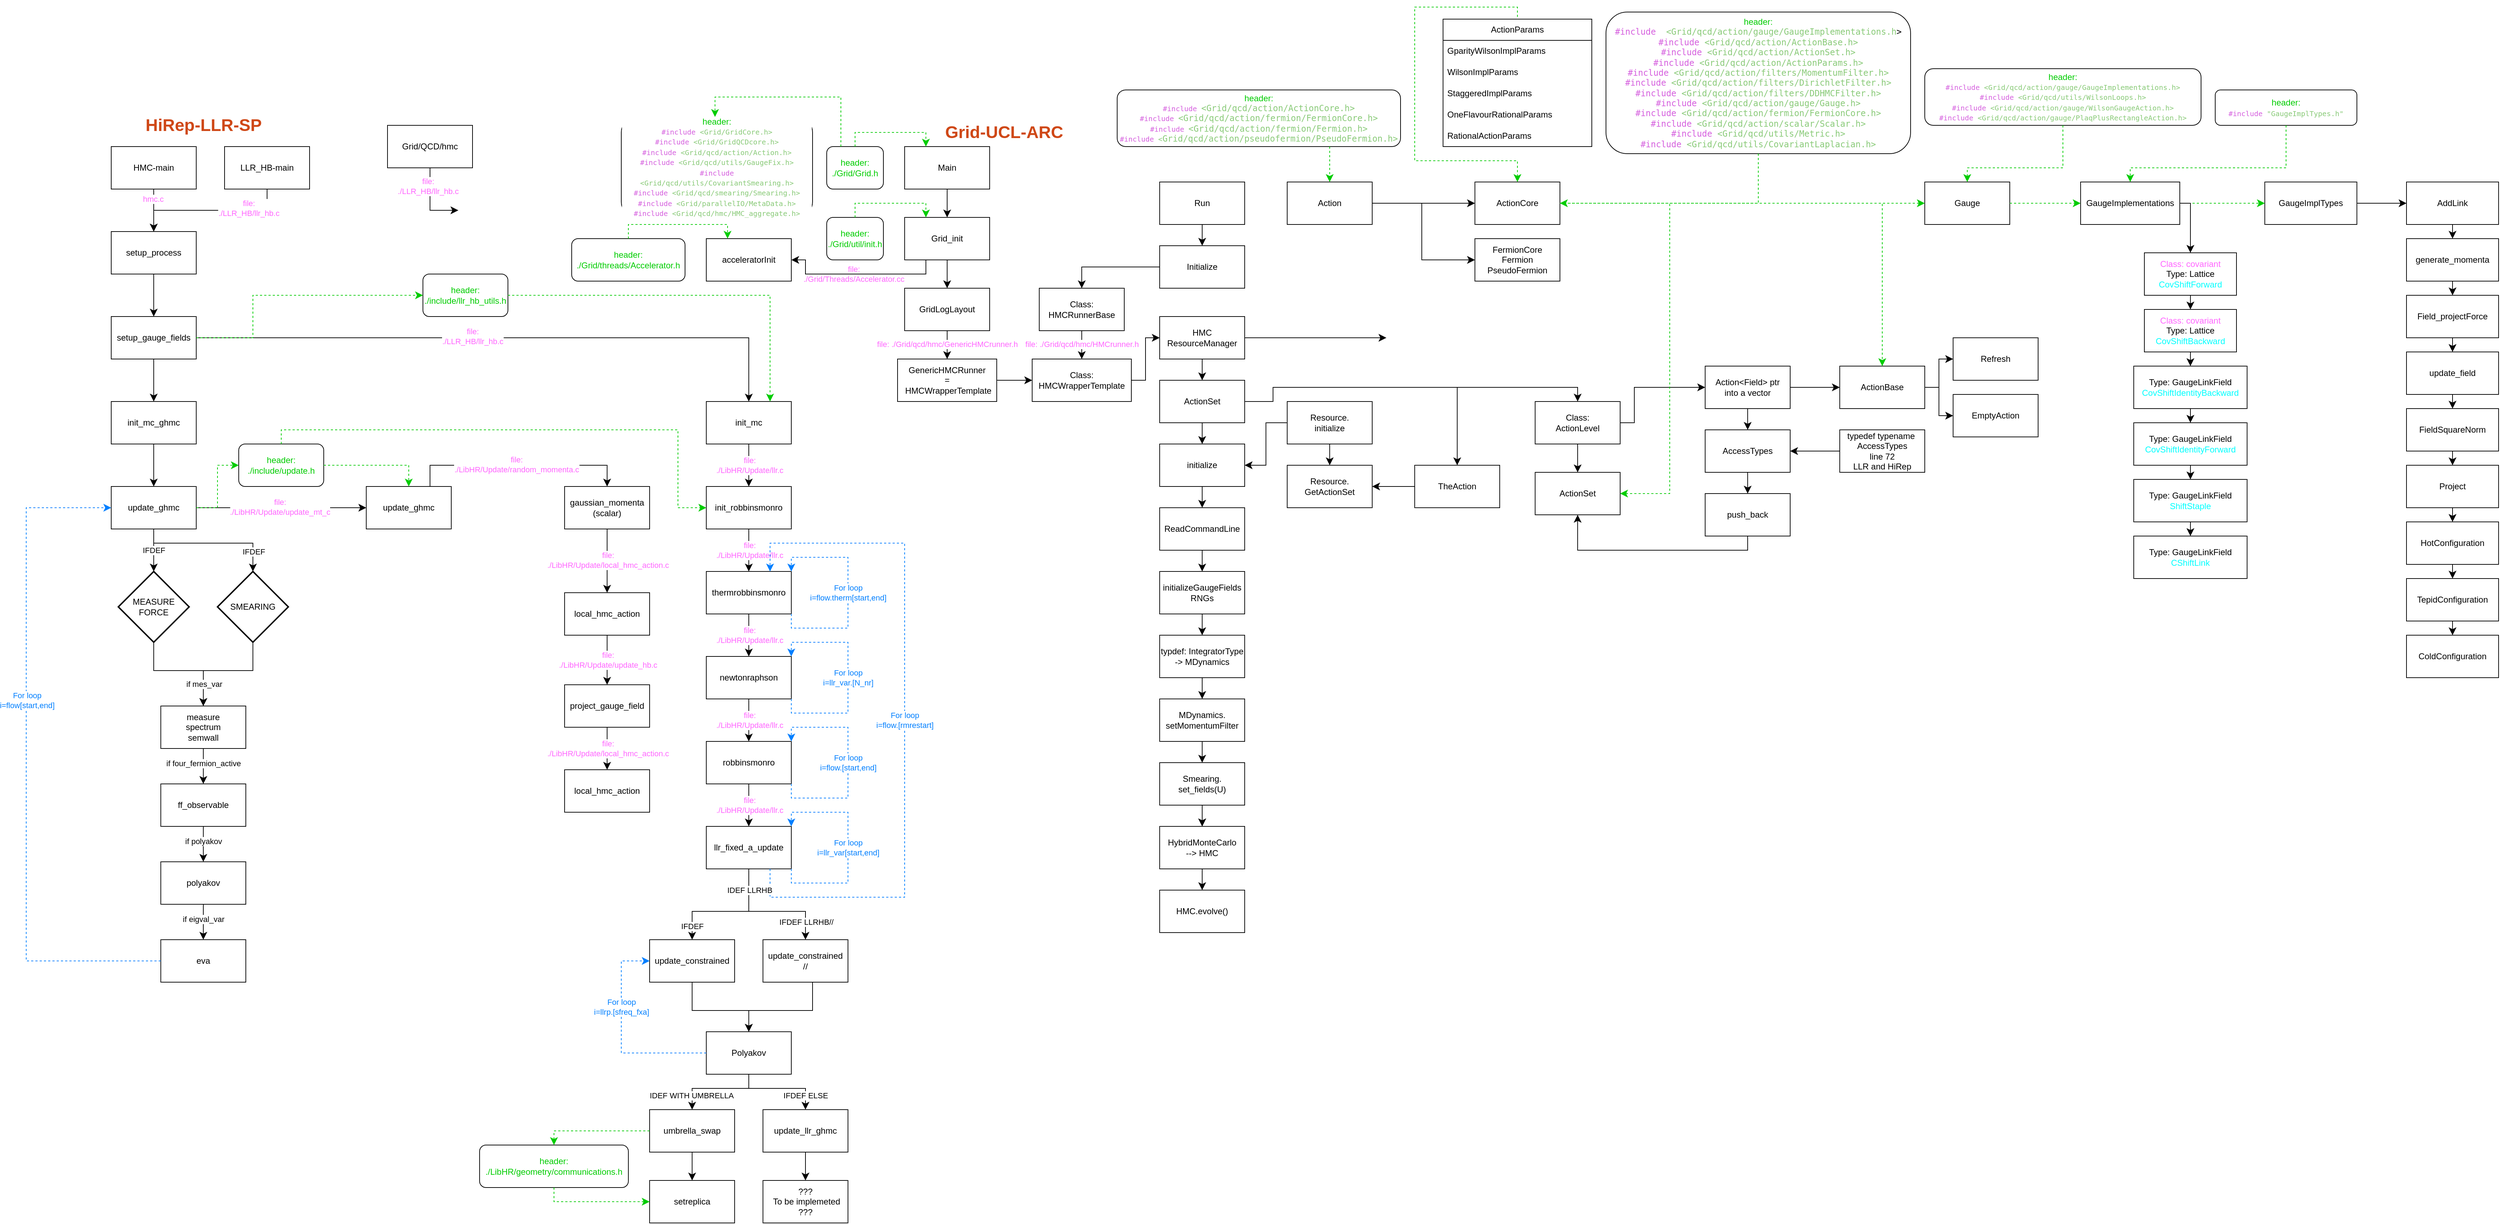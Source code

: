 <mxfile version="22.1.22" type="embed">
  <diagram id="1A0_N6WVCGxHhhMu5QUB" name="Page-1">
    <mxGraphModel dx="830" dy="1553" grid="1" gridSize="10" guides="1" tooltips="1" connect="1" arrows="1" fold="1" page="1" pageScale="1" pageWidth="850" pageHeight="1100" math="0" shadow="0">
      <root>
        <mxCell id="0" />
        <mxCell id="1" parent="0" />
        <mxCell id="2" value="HMC-main" style="rounded=0;whiteSpace=wrap;html=1;" parent="1" vertex="1">
          <mxGeometry x="200" y="160" width="120" height="60" as="geometry" />
        </mxCell>
        <mxCell id="3" value="setup_process" style="rounded=0;whiteSpace=wrap;html=1;" parent="1" vertex="1">
          <mxGeometry x="200" y="280" width="120" height="60" as="geometry" />
        </mxCell>
        <mxCell id="4" value="setup_gauge_fields" style="rounded=0;whiteSpace=wrap;html=1;" parent="1" vertex="1">
          <mxGeometry x="200" y="400" width="120" height="60" as="geometry" />
        </mxCell>
        <mxCell id="5" value="" style="edgeStyle=segmentEdgeStyle;endArrow=classic;html=1;curved=0;rounded=0;endSize=8;startSize=8;exitX=0.5;exitY=1;exitDx=0;exitDy=0;entryX=0.5;entryY=0;entryDx=0;entryDy=0;" parent="1" source="2" target="3" edge="1">
          <mxGeometry width="50" height="50" relative="1" as="geometry">
            <mxPoint x="860" y="600" as="sourcePoint" />
            <mxPoint x="910" y="550" as="targetPoint" />
            <Array as="points">
              <mxPoint x="260" y="230" />
              <mxPoint x="260" y="230" />
            </Array>
          </mxGeometry>
        </mxCell>
        <mxCell id="63" value="&lt;font color=&quot;#ff66ff&quot;&gt;hmc.c&lt;/font&gt;" style="edgeLabel;html=1;align=center;verticalAlign=middle;resizable=0;points=[];" parent="5" vertex="1" connectable="0">
          <mxGeometry x="-0.526" y="-1" relative="1" as="geometry">
            <mxPoint as="offset" />
          </mxGeometry>
        </mxCell>
        <mxCell id="6" value="" style="edgeStyle=segmentEdgeStyle;endArrow=classic;html=1;curved=0;rounded=0;endSize=8;startSize=8;exitX=0.5;exitY=1;exitDx=0;exitDy=0;entryX=0.5;entryY=0;entryDx=0;entryDy=0;" parent="1" source="3" target="4" edge="1">
          <mxGeometry width="50" height="50" relative="1" as="geometry">
            <mxPoint x="220" y="230" as="sourcePoint" />
            <mxPoint x="270" y="290" as="targetPoint" />
            <Array as="points">
              <mxPoint x="260" y="390" />
              <mxPoint x="260" y="390" />
            </Array>
          </mxGeometry>
        </mxCell>
        <mxCell id="7" value="init_mc_ghmc" style="rounded=0;whiteSpace=wrap;html=1;" parent="1" vertex="1">
          <mxGeometry x="200" y="520" width="120" height="60" as="geometry" />
        </mxCell>
        <mxCell id="8" value="" style="edgeStyle=segmentEdgeStyle;endArrow=classic;html=1;curved=0;rounded=0;endSize=8;startSize=8;exitX=0.5;exitY=1;exitDx=0;exitDy=0;entryX=0.5;entryY=0;entryDx=0;entryDy=0;" parent="1" source="7" target="9" edge="1">
          <mxGeometry width="50" height="50" relative="1" as="geometry">
            <mxPoint x="259.8" y="590" as="sourcePoint" />
            <mxPoint x="259.8" y="650" as="targetPoint" />
            <Array as="points" />
          </mxGeometry>
        </mxCell>
        <mxCell id="9" value="update_ghmc" style="rounded=0;whiteSpace=wrap;html=1;" parent="1" vertex="1">
          <mxGeometry x="200" y="640" width="120" height="60" as="geometry" />
        </mxCell>
        <mxCell id="10" value="" style="edgeStyle=segmentEdgeStyle;endArrow=classic;html=1;curved=0;rounded=0;endSize=8;startSize=8;exitX=0.5;exitY=1;exitDx=0;exitDy=0;entryX=0.5;entryY=0;entryDx=0;entryDy=0;" parent="1" source="4" target="7" edge="1">
          <mxGeometry width="50" height="50" relative="1" as="geometry">
            <mxPoint x="269.8" y="600" as="sourcePoint" />
            <mxPoint x="269.8" y="660" as="targetPoint" />
            <Array as="points">
              <mxPoint x="260" y="490" />
              <mxPoint x="260" y="490" />
            </Array>
          </mxGeometry>
        </mxCell>
        <mxCell id="11" value="MEASURE&lt;br&gt;FORCE" style="strokeWidth=2;html=1;shape=mxgraph.flowchart.decision;whiteSpace=wrap;" parent="1" vertex="1">
          <mxGeometry x="210" y="760" width="100" height="100" as="geometry" />
        </mxCell>
        <mxCell id="12" value="" style="edgeStyle=segmentEdgeStyle;endArrow=classic;html=1;curved=0;rounded=0;endSize=8;startSize=8;exitX=0.5;exitY=1;exitDx=0;exitDy=0;entryX=0.5;entryY=0;entryDx=0;entryDy=0;entryPerimeter=0;" parent="1" source="9" target="11" edge="1">
          <mxGeometry width="50" height="50" relative="1" as="geometry">
            <mxPoint x="270" y="590" as="sourcePoint" />
            <mxPoint x="270" y="650" as="targetPoint" />
            <Array as="points" />
          </mxGeometry>
        </mxCell>
        <mxCell id="13" value="IFDEF" style="edgeLabel;html=1;align=center;verticalAlign=middle;resizable=0;points=[];" parent="12" vertex="1" connectable="0">
          <mxGeometry x="-0.002" relative="1" as="geometry">
            <mxPoint as="offset" />
          </mxGeometry>
        </mxCell>
        <mxCell id="14" value="SMEARING" style="strokeWidth=2;html=1;shape=mxgraph.flowchart.decision;whiteSpace=wrap;" parent="1" vertex="1">
          <mxGeometry x="350" y="760" width="100" height="100" as="geometry" />
        </mxCell>
        <mxCell id="15" value="" style="edgeStyle=segmentEdgeStyle;endArrow=classic;html=1;curved=0;rounded=0;endSize=8;startSize=8;exitX=0.5;exitY=1;exitDx=0;exitDy=0;entryX=0.5;entryY=0;entryDx=0;entryDy=0;entryPerimeter=0;" parent="1" source="9" target="14" edge="1">
          <mxGeometry width="50" height="50" relative="1" as="geometry">
            <mxPoint x="270" y="710" as="sourcePoint" />
            <mxPoint x="270" y="770" as="targetPoint" />
            <Array as="points">
              <mxPoint x="260" y="720" />
              <mxPoint x="400" y="720" />
            </Array>
          </mxGeometry>
        </mxCell>
        <mxCell id="23" value="IFDEF" style="edgeLabel;html=1;align=center;verticalAlign=middle;resizable=0;points=[];" parent="15" vertex="1" connectable="0">
          <mxGeometry x="0.719" y="1" relative="1" as="geometry">
            <mxPoint as="offset" />
          </mxGeometry>
        </mxCell>
        <mxCell id="17" value="" style="edgeStyle=segmentEdgeStyle;endArrow=classic;html=1;curved=0;rounded=0;endSize=8;startSize=8;exitX=0.5;exitY=1;exitDx=0;exitDy=0;entryX=0.5;entryY=0;entryDx=0;entryDy=0;exitPerimeter=0;" parent="1" source="11" target="21" edge="1">
          <mxGeometry width="50" height="50" relative="1" as="geometry">
            <mxPoint x="260" y="880" as="sourcePoint" />
            <mxPoint x="400" y="940" as="targetPoint" />
            <Array as="points">
              <mxPoint x="260" y="900" />
              <mxPoint x="330" y="900" />
            </Array>
          </mxGeometry>
        </mxCell>
        <mxCell id="19" value="" style="edgeStyle=segmentEdgeStyle;endArrow=classic;html=1;curved=0;rounded=0;endSize=8;startSize=8;exitX=0.5;exitY=1;exitDx=0;exitDy=0;entryX=0.5;entryY=0;entryDx=0;entryDy=0;exitPerimeter=0;" parent="1" source="14" target="21" edge="1">
          <mxGeometry width="50" height="50" relative="1" as="geometry">
            <mxPoint x="270" y="870" as="sourcePoint" />
            <mxPoint x="410" y="950" as="targetPoint" />
            <Array as="points">
              <mxPoint x="400" y="900" />
              <mxPoint x="330" y="900" />
            </Array>
          </mxGeometry>
        </mxCell>
        <mxCell id="22" value="if mes_var" style="edgeLabel;html=1;align=center;verticalAlign=middle;resizable=0;points=[];" parent="19" vertex="1" connectable="0">
          <mxGeometry x="0.614" y="1" relative="1" as="geometry">
            <mxPoint as="offset" />
          </mxGeometry>
        </mxCell>
        <mxCell id="21" value="measure&lt;br&gt;spectrum&lt;br&gt;semwall" style="rounded=0;whiteSpace=wrap;html=1;" parent="1" vertex="1">
          <mxGeometry x="270" y="950" width="120" height="60" as="geometry" />
        </mxCell>
        <mxCell id="24" value="ff_observable" style="rounded=0;whiteSpace=wrap;html=1;" parent="1" vertex="1">
          <mxGeometry x="270" y="1060" width="120" height="60" as="geometry" />
        </mxCell>
        <mxCell id="25" value="" style="edgeStyle=segmentEdgeStyle;endArrow=classic;html=1;curved=0;rounded=0;endSize=8;startSize=8;exitX=0.5;exitY=1;exitDx=0;exitDy=0;entryX=0.5;entryY=0;entryDx=0;entryDy=0;" parent="1" source="21" target="24" edge="1">
          <mxGeometry width="50" height="50" relative="1" as="geometry">
            <mxPoint x="530" y="940" as="sourcePoint" />
            <mxPoint x="460" y="1030" as="targetPoint" />
            <Array as="points">
              <mxPoint x="330" y="1030" />
              <mxPoint x="330" y="1030" />
            </Array>
          </mxGeometry>
        </mxCell>
        <mxCell id="26" value="if four_fermion_active" style="edgeLabel;html=1;align=center;verticalAlign=middle;resizable=0;points=[];" parent="25" vertex="1" connectable="0">
          <mxGeometry x="0.614" y="1" relative="1" as="geometry">
            <mxPoint x="-1" y="-20" as="offset" />
          </mxGeometry>
        </mxCell>
        <mxCell id="27" value="polyakov" style="rounded=0;whiteSpace=wrap;html=1;" parent="1" vertex="1">
          <mxGeometry x="270" y="1170" width="120" height="60" as="geometry" />
        </mxCell>
        <mxCell id="28" value="" style="edgeStyle=segmentEdgeStyle;endArrow=classic;html=1;curved=0;rounded=0;endSize=8;startSize=8;exitX=0.5;exitY=1;exitDx=0;exitDy=0;entryX=0.5;entryY=0;entryDx=0;entryDy=0;" parent="1" source="24" target="27" edge="1">
          <mxGeometry width="50" height="50" relative="1" as="geometry">
            <mxPoint x="329.83" y="1130" as="sourcePoint" />
            <mxPoint x="329.83" y="1180" as="targetPoint" />
            <Array as="points" />
          </mxGeometry>
        </mxCell>
        <mxCell id="29" value="if polyakov" style="edgeLabel;html=1;align=center;verticalAlign=middle;resizable=0;points=[];" parent="28" vertex="1" connectable="0">
          <mxGeometry x="0.614" y="1" relative="1" as="geometry">
            <mxPoint x="-1" y="-20" as="offset" />
          </mxGeometry>
        </mxCell>
        <mxCell id="30" value="eva" style="rounded=0;whiteSpace=wrap;html=1;" parent="1" vertex="1">
          <mxGeometry x="270" y="1280" width="120" height="60" as="geometry" />
        </mxCell>
        <mxCell id="31" value="" style="edgeStyle=segmentEdgeStyle;endArrow=classic;html=1;curved=0;rounded=0;endSize=8;startSize=8;exitX=0.5;exitY=1;exitDx=0;exitDy=0;entryX=0.5;entryY=0;entryDx=0;entryDy=0;" parent="1" source="27" target="30" edge="1">
          <mxGeometry width="50" height="50" relative="1" as="geometry">
            <mxPoint x="329.83" y="1240" as="sourcePoint" />
            <mxPoint x="330" y="1280" as="targetPoint" />
            <Array as="points" />
          </mxGeometry>
        </mxCell>
        <mxCell id="32" value="if eigval_var" style="edgeLabel;html=1;align=center;verticalAlign=middle;resizable=0;points=[];" parent="31" vertex="1" connectable="0">
          <mxGeometry x="0.614" y="1" relative="1" as="geometry">
            <mxPoint x="-1" y="-20" as="offset" />
          </mxGeometry>
        </mxCell>
        <mxCell id="33" value="" style="edgeStyle=segmentEdgeStyle;endArrow=classic;html=1;curved=0;rounded=0;endSize=8;startSize=8;exitX=0;exitY=0.5;exitDx=0;exitDy=0;entryX=0;entryY=0.5;entryDx=0;entryDy=0;dashed=1;strokeColor=#007FFF;" parent="1" source="30" target="9" edge="1">
          <mxGeometry width="50" height="50" relative="1" as="geometry">
            <mxPoint x="50" y="980" as="sourcePoint" />
            <mxPoint x="190" y="1040" as="targetPoint" />
            <Array as="points">
              <mxPoint x="80" y="1310" />
              <mxPoint x="80" y="670" />
            </Array>
          </mxGeometry>
        </mxCell>
        <mxCell id="35" value="&lt;font color=&quot;#007fff&quot;&gt;For loop&lt;br&gt;i=flow[start,end]&lt;/font&gt;" style="edgeLabel;html=1;align=center;verticalAlign=middle;resizable=0;points=[];" parent="33" vertex="1" connectable="0">
          <mxGeometry x="0.175" y="-1" relative="1" as="geometry">
            <mxPoint as="offset" />
          </mxGeometry>
        </mxCell>
        <mxCell id="36" value="update_ghmc" style="rounded=0;whiteSpace=wrap;html=1;" parent="1" vertex="1">
          <mxGeometry x="560" y="640" width="120" height="60" as="geometry" />
        </mxCell>
        <mxCell id="37" value="" style="edgeStyle=segmentEdgeStyle;endArrow=classic;html=1;curved=0;rounded=0;endSize=8;startSize=8;exitX=1;exitY=0.5;exitDx=0;exitDy=0;entryX=0;entryY=0.5;entryDx=0;entryDy=0;" parent="1" source="9" target="36" edge="1">
          <mxGeometry width="50" height="50" relative="1" as="geometry">
            <mxPoint x="270" y="590" as="sourcePoint" />
            <mxPoint x="450" y="680" as="targetPoint" />
            <Array as="points" />
          </mxGeometry>
        </mxCell>
        <mxCell id="38" value="&lt;font color=&quot;#ff66ff&quot;&gt;file:&lt;br&gt;./LibHR/Update/update_mt_c&lt;/font&gt;" style="edgeLabel;html=1;align=center;verticalAlign=middle;resizable=0;points=[];" parent="37" vertex="1" connectable="0">
          <mxGeometry x="-0.02" y="1" relative="1" as="geometry">
            <mxPoint as="offset" />
          </mxGeometry>
        </mxCell>
        <mxCell id="39" value="&lt;font color=&quot;#00cc00&quot;&gt;header:&lt;br&gt;./include/update.h&lt;/font&gt;" style="rounded=1;whiteSpace=wrap;html=1;" parent="1" vertex="1">
          <mxGeometry x="380" y="580" width="120" height="60" as="geometry" />
        </mxCell>
        <mxCell id="40" value="" style="edgeStyle=segmentEdgeStyle;endArrow=classic;html=1;curved=0;rounded=0;endSize=8;startSize=8;exitX=1;exitY=0.5;exitDx=0;exitDy=0;entryX=0.5;entryY=0;entryDx=0;entryDy=0;strokeColor=#00CC00;dashed=1;" parent="1" source="39" target="36" edge="1">
          <mxGeometry width="50" height="50" relative="1" as="geometry">
            <mxPoint x="270" y="590" as="sourcePoint" />
            <mxPoint x="270" y="650" as="targetPoint" />
            <Array as="points">
              <mxPoint x="620" y="610" />
            </Array>
          </mxGeometry>
        </mxCell>
        <mxCell id="41" value="" style="edgeStyle=segmentEdgeStyle;endArrow=classic;html=1;curved=0;rounded=0;endSize=8;startSize=8;exitX=1;exitY=0.5;exitDx=0;exitDy=0;entryX=0;entryY=0.5;entryDx=0;entryDy=0;strokeColor=#00CC00;dashed=1;" parent="1" source="9" target="39" edge="1">
          <mxGeometry width="50" height="50" relative="1" as="geometry">
            <mxPoint x="450" y="600" as="sourcePoint" />
            <mxPoint x="630" y="650" as="targetPoint" />
            <Array as="points">
              <mxPoint x="350" y="670" />
              <mxPoint x="350" y="610" />
            </Array>
          </mxGeometry>
        </mxCell>
        <mxCell id="42" value="gaussian_momenta&lt;br&gt;(scalar)" style="rounded=0;whiteSpace=wrap;html=1;" parent="1" vertex="1">
          <mxGeometry x="840" y="640" width="120" height="60" as="geometry" />
        </mxCell>
        <mxCell id="43" value="local_hmc_action" style="rounded=0;whiteSpace=wrap;html=1;" parent="1" vertex="1">
          <mxGeometry x="840" y="790" width="120" height="60" as="geometry" />
        </mxCell>
        <mxCell id="44" value="" style="edgeStyle=segmentEdgeStyle;endArrow=classic;html=1;curved=0;rounded=0;endSize=8;startSize=8;exitX=0.75;exitY=0;exitDx=0;exitDy=0;entryX=0.5;entryY=0;entryDx=0;entryDy=0;" parent="1" source="36" target="42" edge="1">
          <mxGeometry width="50" height="50" relative="1" as="geometry">
            <mxPoint x="520" y="910" as="sourcePoint" />
            <mxPoint x="760" y="910" as="targetPoint" />
            <Array as="points">
              <mxPoint x="650" y="610" />
              <mxPoint x="900" y="610" />
            </Array>
          </mxGeometry>
        </mxCell>
        <mxCell id="45" value="&lt;font color=&quot;#ff66ff&quot;&gt;file:&lt;br&gt;./LibHR/Update/random_momenta.c&lt;/font&gt;" style="edgeLabel;html=1;align=center;verticalAlign=middle;resizable=0;points=[];" parent="44" vertex="1" connectable="0">
          <mxGeometry x="-0.02" y="1" relative="1" as="geometry">
            <mxPoint as="offset" />
          </mxGeometry>
        </mxCell>
        <mxCell id="47" value="" style="edgeStyle=segmentEdgeStyle;endArrow=classic;html=1;curved=0;rounded=0;endSize=8;startSize=8;exitX=0.5;exitY=1;exitDx=0;exitDy=0;entryX=0.5;entryY=0;entryDx=0;entryDy=0;" parent="1" source="42" target="43" edge="1">
          <mxGeometry width="50" height="50" relative="1" as="geometry">
            <mxPoint x="720" y="770" as="sourcePoint" />
            <mxPoint x="970" y="770" as="targetPoint" />
            <Array as="points">
              <mxPoint x="900" y="710" />
              <mxPoint x="900" y="710" />
            </Array>
          </mxGeometry>
        </mxCell>
        <mxCell id="48" value="&lt;font color=&quot;#ff66ff&quot;&gt;file:&lt;br&gt;./LibHR/Update/local_hmc_action.c&lt;/font&gt;" style="edgeLabel;html=1;align=center;verticalAlign=middle;resizable=0;points=[];" parent="47" vertex="1" connectable="0">
          <mxGeometry x="-0.02" y="1" relative="1" as="geometry">
            <mxPoint as="offset" />
          </mxGeometry>
        </mxCell>
        <mxCell id="49" value="project_gauge_field" style="rounded=0;whiteSpace=wrap;html=1;" parent="1" vertex="1">
          <mxGeometry x="840" y="920" width="120" height="60" as="geometry" />
        </mxCell>
        <mxCell id="50" value="local_hmc_action" style="rounded=0;whiteSpace=wrap;html=1;" parent="1" vertex="1">
          <mxGeometry x="840" y="1040" width="120" height="60" as="geometry" />
        </mxCell>
        <mxCell id="51" value="" style="edgeStyle=segmentEdgeStyle;endArrow=classic;html=1;curved=0;rounded=0;endSize=8;startSize=8;exitX=0.5;exitY=1;exitDx=0;exitDy=0;entryX=0.5;entryY=0;entryDx=0;entryDy=0;" parent="1" source="43" target="49" edge="1">
          <mxGeometry width="50" height="50" relative="1" as="geometry">
            <mxPoint x="790" y="850" as="sourcePoint" />
            <mxPoint x="790" y="940" as="targetPoint" />
            <Array as="points">
              <mxPoint x="900" y="880" />
              <mxPoint x="900" y="880" />
            </Array>
          </mxGeometry>
        </mxCell>
        <mxCell id="52" value="&lt;font color=&quot;#ff66ff&quot;&gt;file:&lt;br&gt;./LibHR/Update/update_hb.c&lt;/font&gt;" style="edgeLabel;html=1;align=center;verticalAlign=middle;resizable=0;points=[];" parent="51" vertex="1" connectable="0">
          <mxGeometry x="-0.02" y="1" relative="1" as="geometry">
            <mxPoint as="offset" />
          </mxGeometry>
        </mxCell>
        <mxCell id="53" value="" style="edgeStyle=segmentEdgeStyle;endArrow=classic;html=1;curved=0;rounded=0;endSize=8;startSize=8;exitX=0.5;exitY=1;exitDx=0;exitDy=0;entryX=0.5;entryY=0;entryDx=0;entryDy=0;" parent="1" source="49" target="50" edge="1">
          <mxGeometry width="50" height="50" relative="1" as="geometry">
            <mxPoint x="1000" y="990" as="sourcePoint" />
            <mxPoint x="1000" y="1080" as="targetPoint" />
            <Array as="points">
              <mxPoint x="900" y="1010" />
              <mxPoint x="900" y="1010" />
            </Array>
          </mxGeometry>
        </mxCell>
        <mxCell id="54" value="&lt;font color=&quot;#ff66ff&quot;&gt;file:&lt;br&gt;./LibHR/Update/local_hmc_action.c&lt;/font&gt;" style="edgeLabel;html=1;align=center;verticalAlign=middle;resizable=0;points=[];" parent="53" vertex="1" connectable="0">
          <mxGeometry x="-0.02" y="1" relative="1" as="geometry">
            <mxPoint as="offset" />
          </mxGeometry>
        </mxCell>
        <mxCell id="55" value="init_mc" style="rounded=0;whiteSpace=wrap;html=1;" parent="1" vertex="1">
          <mxGeometry x="1040" y="520" width="120" height="60" as="geometry" />
        </mxCell>
        <mxCell id="56" value="LLR_HB-main" style="rounded=0;whiteSpace=wrap;html=1;" parent="1" vertex="1">
          <mxGeometry x="360" y="160" width="120" height="60" as="geometry" />
        </mxCell>
        <mxCell id="59" value="" style="edgeStyle=segmentEdgeStyle;endArrow=classic;html=1;curved=0;rounded=0;endSize=8;startSize=8;exitX=0.5;exitY=1;exitDx=0;exitDy=0;entryX=0.5;entryY=0;entryDx=0;entryDy=0;" parent="1" source="56" target="3" edge="1">
          <mxGeometry width="50" height="50" relative="1" as="geometry">
            <mxPoint x="1700" y="600" as="sourcePoint" />
            <mxPoint x="1750" y="550" as="targetPoint" />
            <Array as="points">
              <mxPoint x="420" y="250" />
              <mxPoint x="260" y="250" />
            </Array>
          </mxGeometry>
        </mxCell>
        <mxCell id="62" value="&lt;font color=&quot;#ff66ff&quot;&gt;file:&lt;br style=&quot;border-color: var(--border-color);&quot;&gt;./LLR_HB/llr_hb.c&lt;/font&gt;" style="edgeLabel;html=1;align=center;verticalAlign=middle;resizable=0;points=[];" parent="59" vertex="1" connectable="0">
          <mxGeometry x="-0.491" y="-3" relative="1" as="geometry">
            <mxPoint as="offset" />
          </mxGeometry>
        </mxCell>
        <mxCell id="61" value="" style="edgeStyle=segmentEdgeStyle;endArrow=classic;html=1;curved=0;rounded=0;endSize=8;startSize=8;exitX=1;exitY=0.5;exitDx=0;exitDy=0;entryX=0.5;entryY=0;entryDx=0;entryDy=0;" parent="1" source="4" target="55" edge="1">
          <mxGeometry width="50" height="50" relative="1" as="geometry">
            <mxPoint x="1100" y="460" as="sourcePoint" />
            <mxPoint x="270" y="530" as="targetPoint" />
            <Array as="points">
              <mxPoint x="1100" y="430" />
            </Array>
          </mxGeometry>
        </mxCell>
        <mxCell id="64" value="&lt;font color=&quot;#ff66ff&quot;&gt;file:&lt;br style=&quot;border-color: var(--border-color);&quot;&gt;./LLR_HB/llr_hb.c&lt;/font&gt;" style="edgeLabel;html=1;align=center;verticalAlign=middle;resizable=0;points=[];" parent="61" vertex="1" connectable="0">
          <mxGeometry x="-0.104" y="2" relative="1" as="geometry">
            <mxPoint as="offset" />
          </mxGeometry>
        </mxCell>
        <mxCell id="65" value="init_robbinsmonro" style="rounded=0;whiteSpace=wrap;html=1;" parent="1" vertex="1">
          <mxGeometry x="1040" y="640" width="120" height="60" as="geometry" />
        </mxCell>
        <mxCell id="66" value="" style="edgeStyle=segmentEdgeStyle;endArrow=classic;html=1;curved=0;rounded=0;endSize=8;startSize=8;exitX=0.5;exitY=1;exitDx=0;exitDy=0;entryX=0.5;entryY=0;entryDx=0;entryDy=0;" parent="1" source="55" target="65" edge="1">
          <mxGeometry width="50" height="50" relative="1" as="geometry">
            <mxPoint x="660" y="650" as="sourcePoint" />
            <mxPoint x="910" y="650" as="targetPoint" />
            <Array as="points">
              <mxPoint x="1100" y="630" />
              <mxPoint x="1100" y="630" />
            </Array>
          </mxGeometry>
        </mxCell>
        <mxCell id="67" value="&lt;font color=&quot;#ff66ff&quot;&gt;file:&lt;br&gt;./LibHR/Update/llr.c&lt;/font&gt;" style="edgeLabel;html=1;align=center;verticalAlign=middle;resizable=0;points=[];" parent="66" vertex="1" connectable="0">
          <mxGeometry x="-0.02" y="1" relative="1" as="geometry">
            <mxPoint as="offset" />
          </mxGeometry>
        </mxCell>
        <mxCell id="70" value="&lt;font color=&quot;#00cc00&quot;&gt;header:&lt;br&gt;./include/llr_hb_utils.h&lt;/font&gt;" style="rounded=1;whiteSpace=wrap;html=1;" parent="1" vertex="1">
          <mxGeometry x="640" y="340" width="120" height="60" as="geometry" />
        </mxCell>
        <mxCell id="71" value="" style="edgeStyle=segmentEdgeStyle;endArrow=classic;html=1;curved=0;rounded=0;endSize=8;startSize=8;exitX=1;exitY=0.5;exitDx=0;exitDy=0;entryX=0.75;entryY=0;entryDx=0;entryDy=0;fillColor=#60a917;strokeColor=#00CC00;dashed=1;" parent="1" source="70" target="55" edge="1">
          <mxGeometry width="50" height="50" relative="1" as="geometry">
            <mxPoint x="410" y="470" as="sourcePoint" />
            <mxPoint x="760" y="520" as="targetPoint" />
            <Array as="points">
              <mxPoint x="1130" y="370" />
            </Array>
          </mxGeometry>
        </mxCell>
        <mxCell id="72" value="" style="edgeStyle=segmentEdgeStyle;endArrow=classic;html=1;curved=0;rounded=0;endSize=8;startSize=8;exitX=1;exitY=0.5;exitDx=0;exitDy=0;entryX=0;entryY=0.5;entryDx=0;entryDy=0;strokeColor=#00CC00;dashed=1;" parent="1" source="4" target="70" edge="1">
          <mxGeometry width="50" height="50" relative="1" as="geometry">
            <mxPoint x="460" y="550" as="sourcePoint" />
            <mxPoint x="770" y="530" as="targetPoint" />
            <Array as="points">
              <mxPoint x="400" y="430" />
              <mxPoint x="400" y="370" />
            </Array>
          </mxGeometry>
        </mxCell>
        <mxCell id="73" value="thermrobbinsmonro" style="rounded=0;whiteSpace=wrap;html=1;" parent="1" vertex="1">
          <mxGeometry x="1040" y="760" width="120" height="60" as="geometry" />
        </mxCell>
        <mxCell id="74" value="" style="edgeStyle=segmentEdgeStyle;endArrow=classic;html=1;curved=0;rounded=0;endSize=8;startSize=8;exitX=0.5;exitY=0;exitDx=0;exitDy=0;entryX=0;entryY=0.5;entryDx=0;entryDy=0;strokeColor=#00CC00;dashed=1;" parent="1" source="39" target="65" edge="1">
          <mxGeometry width="50" height="50" relative="1" as="geometry">
            <mxPoint x="510" y="620" as="sourcePoint" />
            <mxPoint x="630" y="650" as="targetPoint" />
            <Array as="points">
              <mxPoint x="440" y="560" />
              <mxPoint x="1000" y="560" />
              <mxPoint x="1000" y="670" />
            </Array>
          </mxGeometry>
        </mxCell>
        <mxCell id="75" value="" style="edgeStyle=segmentEdgeStyle;endArrow=classic;html=1;curved=0;rounded=0;endSize=8;startSize=8;exitX=0.5;exitY=1;exitDx=0;exitDy=0;entryX=0.5;entryY=0;entryDx=0;entryDy=0;" parent="1" source="65" target="73" edge="1">
          <mxGeometry width="50" height="50" relative="1" as="geometry">
            <mxPoint x="1110" y="590" as="sourcePoint" />
            <mxPoint x="1110" y="650" as="targetPoint" />
            <Array as="points">
              <mxPoint x="1100" y="730" />
              <mxPoint x="1100" y="730" />
            </Array>
          </mxGeometry>
        </mxCell>
        <mxCell id="76" value="&lt;font color=&quot;#ff66ff&quot;&gt;file:&lt;br&gt;./LibHR/Update/llr.c&lt;/font&gt;" style="edgeLabel;html=1;align=center;verticalAlign=middle;resizable=0;points=[];" parent="75" vertex="1" connectable="0">
          <mxGeometry x="-0.02" y="1" relative="1" as="geometry">
            <mxPoint as="offset" />
          </mxGeometry>
        </mxCell>
        <mxCell id="77" value="" style="edgeStyle=segmentEdgeStyle;endArrow=classic;html=1;curved=0;rounded=0;endSize=8;startSize=8;entryX=1;entryY=0;entryDx=0;entryDy=0;exitX=1;exitY=1;exitDx=0;exitDy=0;dashed=1;strokeColor=#007FFF;" parent="1" source="73" target="73" edge="1">
          <mxGeometry width="50" height="50" relative="1" as="geometry">
            <mxPoint x="1160" y="980" as="sourcePoint" />
            <mxPoint x="1429.97" y="639.97" as="targetPoint" />
            <Array as="points">
              <mxPoint x="1160" y="840" />
              <mxPoint x="1240" y="840" />
              <mxPoint x="1240" y="740" />
              <mxPoint x="1160" y="740" />
            </Array>
          </mxGeometry>
        </mxCell>
        <mxCell id="79" value="&lt;font color=&quot;#007fff&quot;&gt;For loop&lt;br style=&quot;border-color: var(--border-color);&quot;&gt;i=flow.therm[start,end]&lt;/font&gt;" style="edgeLabel;html=1;align=center;verticalAlign=middle;resizable=0;points=[];" parent="77" vertex="1" connectable="0">
          <mxGeometry x="0.0" relative="1" as="geometry">
            <mxPoint as="offset" />
          </mxGeometry>
        </mxCell>
        <mxCell id="80" value="newtonraphson" style="rounded=0;whiteSpace=wrap;html=1;" parent="1" vertex="1">
          <mxGeometry x="1040" y="880" width="120" height="60" as="geometry" />
        </mxCell>
        <mxCell id="81" value="" style="edgeStyle=segmentEdgeStyle;endArrow=classic;html=1;curved=0;rounded=0;endSize=8;startSize=8;exitX=0.5;exitY=1;exitDx=0;exitDy=0;entryX=0.5;entryY=0;entryDx=0;entryDy=0;" parent="1" source="73" target="80" edge="1">
          <mxGeometry width="50" height="50" relative="1" as="geometry">
            <mxPoint x="1260" y="930" as="sourcePoint" />
            <mxPoint x="1260" y="990" as="targetPoint" />
            <Array as="points">
              <mxPoint x="1100" y="850" />
              <mxPoint x="1100" y="850" />
            </Array>
          </mxGeometry>
        </mxCell>
        <mxCell id="82" value="&lt;font color=&quot;#ff66ff&quot;&gt;file:&lt;br&gt;./LibHR/Update/llr.c&lt;/font&gt;" style="edgeLabel;html=1;align=center;verticalAlign=middle;resizable=0;points=[];" parent="81" vertex="1" connectable="0">
          <mxGeometry x="-0.02" y="1" relative="1" as="geometry">
            <mxPoint as="offset" />
          </mxGeometry>
        </mxCell>
        <mxCell id="83" value="" style="edgeStyle=segmentEdgeStyle;endArrow=classic;html=1;curved=0;rounded=0;endSize=8;startSize=8;entryX=1;entryY=0;entryDx=0;entryDy=0;exitX=1;exitY=1;exitDx=0;exitDy=0;dashed=1;strokeColor=#007FFF;" parent="1" source="80" target="80" edge="1">
          <mxGeometry width="50" height="50" relative="1" as="geometry">
            <mxPoint x="1170" y="940" as="sourcePoint" />
            <mxPoint x="1170" y="880" as="targetPoint" />
            <Array as="points">
              <mxPoint x="1160" y="960" />
              <mxPoint x="1240" y="960" />
              <mxPoint x="1240" y="860" />
              <mxPoint x="1160" y="860" />
            </Array>
          </mxGeometry>
        </mxCell>
        <mxCell id="84" value="&lt;font color=&quot;#007fff&quot;&gt;For loop&lt;br style=&quot;border-color: var(--border-color);&quot;&gt;i=llr_var.[N_nr]&lt;/font&gt;" style="edgeLabel;html=1;align=center;verticalAlign=middle;resizable=0;points=[];" parent="83" vertex="1" connectable="0">
          <mxGeometry x="0.0" relative="1" as="geometry">
            <mxPoint as="offset" />
          </mxGeometry>
        </mxCell>
        <mxCell id="86" value="robbinsmonro" style="rounded=0;whiteSpace=wrap;html=1;" parent="1" vertex="1">
          <mxGeometry x="1040" y="1000" width="120" height="60" as="geometry" />
        </mxCell>
        <mxCell id="87" value="" style="edgeStyle=segmentEdgeStyle;endArrow=classic;html=1;curved=0;rounded=0;endSize=8;startSize=8;exitX=0.5;exitY=1;exitDx=0;exitDy=0;entryX=0.5;entryY=0;entryDx=0;entryDy=0;" parent="1" source="80" target="86" edge="1">
          <mxGeometry width="50" height="50" relative="1" as="geometry">
            <mxPoint x="1100" y="950" as="sourcePoint" />
            <mxPoint x="1260" y="1120" as="targetPoint" />
            <Array as="points" />
          </mxGeometry>
        </mxCell>
        <mxCell id="88" value="&lt;font color=&quot;#ff66ff&quot;&gt;file:&lt;br&gt;./LibHR/Update/llr.c&lt;/font&gt;" style="edgeLabel;html=1;align=center;verticalAlign=middle;resizable=0;points=[];" parent="87" vertex="1" connectable="0">
          <mxGeometry x="-0.02" y="1" relative="1" as="geometry">
            <mxPoint as="offset" />
          </mxGeometry>
        </mxCell>
        <mxCell id="89" value="" style="edgeStyle=segmentEdgeStyle;endArrow=classic;html=1;curved=0;rounded=0;endSize=8;startSize=8;entryX=1;entryY=0;entryDx=0;entryDy=0;exitX=1;exitY=1;exitDx=0;exitDy=0;dashed=1;strokeColor=#007FFF;" parent="1" source="86" target="86" edge="1">
          <mxGeometry width="50" height="50" relative="1" as="geometry">
            <mxPoint x="1170" y="1070" as="sourcePoint" />
            <mxPoint x="1170" y="1010" as="targetPoint" />
            <Array as="points">
              <mxPoint x="1160" y="1080" />
              <mxPoint x="1240" y="1080" />
              <mxPoint x="1240" y="980" />
              <mxPoint x="1160" y="980" />
            </Array>
          </mxGeometry>
        </mxCell>
        <mxCell id="90" value="&lt;font color=&quot;#007fff&quot;&gt;For loop&lt;br style=&quot;border-color: var(--border-color);&quot;&gt;i=flow.[start,end]&lt;/font&gt;" style="edgeLabel;html=1;align=center;verticalAlign=middle;resizable=0;points=[];" parent="89" vertex="1" connectable="0">
          <mxGeometry x="0.0" relative="1" as="geometry">
            <mxPoint as="offset" />
          </mxGeometry>
        </mxCell>
        <mxCell id="91" value="llr_fixed_a_update" style="rounded=0;whiteSpace=wrap;html=1;" parent="1" vertex="1">
          <mxGeometry x="1040" y="1120" width="120" height="60" as="geometry" />
        </mxCell>
        <mxCell id="92" value="" style="edgeStyle=segmentEdgeStyle;endArrow=classic;html=1;curved=0;rounded=0;endSize=8;startSize=8;exitX=0.5;exitY=1;exitDx=0;exitDy=0;entryX=0.5;entryY=0;entryDx=0;entryDy=0;" parent="1" source="86" target="91" edge="1">
          <mxGeometry width="50" height="50" relative="1" as="geometry">
            <mxPoint x="1100" y="1060" as="sourcePoint" />
            <mxPoint x="1260" y="1230" as="targetPoint" />
            <Array as="points" />
          </mxGeometry>
        </mxCell>
        <mxCell id="93" value="&lt;font color=&quot;#ff66ff&quot;&gt;file:&lt;br&gt;./LibHR/Update/llr.c&lt;/font&gt;" style="edgeLabel;html=1;align=center;verticalAlign=middle;resizable=0;points=[];" parent="92" vertex="1" connectable="0">
          <mxGeometry x="-0.02" y="1" relative="1" as="geometry">
            <mxPoint as="offset" />
          </mxGeometry>
        </mxCell>
        <mxCell id="94" value="" style="edgeStyle=segmentEdgeStyle;endArrow=classic;html=1;curved=0;rounded=0;endSize=8;startSize=8;entryX=1;entryY=0;entryDx=0;entryDy=0;exitX=1;exitY=1;exitDx=0;exitDy=0;dashed=1;strokeColor=#007FFF;" parent="1" source="91" target="91" edge="1">
          <mxGeometry width="50" height="50" relative="1" as="geometry">
            <mxPoint x="1170" y="1180" as="sourcePoint" />
            <mxPoint x="1170" y="1120" as="targetPoint" />
            <Array as="points">
              <mxPoint x="1160" y="1200" />
              <mxPoint x="1240" y="1200" />
              <mxPoint x="1240" y="1100" />
              <mxPoint x="1160" y="1100" />
            </Array>
          </mxGeometry>
        </mxCell>
        <mxCell id="95" value="&lt;font color=&quot;#007fff&quot;&gt;For loop&lt;br style=&quot;border-color: var(--border-color);&quot;&gt;i=llr_var[start,end]&lt;/font&gt;" style="edgeLabel;html=1;align=center;verticalAlign=middle;resizable=0;points=[];" parent="94" vertex="1" connectable="0">
          <mxGeometry x="0.0" relative="1" as="geometry">
            <mxPoint as="offset" />
          </mxGeometry>
        </mxCell>
        <mxCell id="96" value="" style="edgeStyle=segmentEdgeStyle;endArrow=classic;html=1;curved=0;rounded=0;endSize=8;startSize=8;entryX=0.75;entryY=0;entryDx=0;entryDy=0;exitX=0.75;exitY=1;exitDx=0;exitDy=0;dashed=1;strokeColor=#007FFF;" parent="1" source="91" target="73" edge="1">
          <mxGeometry width="50" height="50" relative="1" as="geometry">
            <mxPoint x="1390" y="1169.97" as="sourcePoint" />
            <mxPoint x="1390" y="1109.97" as="targetPoint" />
            <Array as="points">
              <mxPoint x="1130" y="1220" />
              <mxPoint x="1320" y="1220" />
              <mxPoint x="1320" y="720" />
              <mxPoint x="1130" y="720" />
            </Array>
          </mxGeometry>
        </mxCell>
        <mxCell id="97" value="&lt;font color=&quot;#007fff&quot;&gt;For loop&lt;br style=&quot;border-color: var(--border-color);&quot;&gt;i=flow.[rmrestart]&lt;/font&gt;" style="edgeLabel;html=1;align=center;verticalAlign=middle;resizable=0;points=[];" parent="96" vertex="1" connectable="0">
          <mxGeometry x="0.0" relative="1" as="geometry">
            <mxPoint as="offset" />
          </mxGeometry>
        </mxCell>
        <mxCell id="98" value="umbrella_swap" style="rounded=0;whiteSpace=wrap;html=1;" parent="1" vertex="1">
          <mxGeometry x="960" y="1520" width="120" height="60" as="geometry" />
        </mxCell>
        <mxCell id="99" value="update_llr_ghmc" style="rounded=0;whiteSpace=wrap;html=1;" parent="1" vertex="1">
          <mxGeometry x="1120" y="1520" width="120" height="60" as="geometry" />
        </mxCell>
        <mxCell id="QqYyVHUeC6DTTdlW__13-99" value="update_constrained" style="rounded=0;whiteSpace=wrap;html=1;" parent="1" vertex="1">
          <mxGeometry x="960" y="1280" width="120" height="60" as="geometry" />
        </mxCell>
        <mxCell id="QqYyVHUeC6DTTdlW__13-100" value="update_constrained&lt;div&gt;//&lt;/div&gt;" style="rounded=0;whiteSpace=wrap;html=1;" parent="1" vertex="1">
          <mxGeometry x="1120" y="1280" width="120" height="60" as="geometry" />
        </mxCell>
        <mxCell id="QqYyVHUeC6DTTdlW__13-101" value="" style="edgeStyle=segmentEdgeStyle;endArrow=classic;html=1;curved=0;rounded=0;endSize=8;startSize=8;exitX=0.5;exitY=1;exitDx=0;exitDy=0;entryX=0.5;entryY=0;entryDx=0;entryDy=0;" parent="1" source="91" target="QqYyVHUeC6DTTdlW__13-99" edge="1">
          <mxGeometry width="50" height="50" relative="1" as="geometry">
            <mxPoint x="850" y="1200" as="sourcePoint" />
            <mxPoint x="850" y="1260" as="targetPoint" />
            <Array as="points">
              <mxPoint x="1100" y="1240" />
              <mxPoint x="1020" y="1240" />
            </Array>
          </mxGeometry>
        </mxCell>
        <mxCell id="QqYyVHUeC6DTTdlW__13-105" value="IFDEF" style="edgeLabel;html=1;align=center;verticalAlign=middle;resizable=0;points=[];" parent="QqYyVHUeC6DTTdlW__13-101" vertex="1" connectable="0">
          <mxGeometry x="0.783" relative="1" as="geometry">
            <mxPoint as="offset" />
          </mxGeometry>
        </mxCell>
        <mxCell id="QqYyVHUeC6DTTdlW__13-103" value="" style="edgeStyle=segmentEdgeStyle;endArrow=classic;html=1;curved=0;rounded=0;endSize=8;startSize=8;exitX=0.5;exitY=1;exitDx=0;exitDy=0;entryX=0.5;entryY=0;entryDx=0;entryDy=0;" parent="1" source="91" target="QqYyVHUeC6DTTdlW__13-100" edge="1">
          <mxGeometry width="50" height="50" relative="1" as="geometry">
            <mxPoint x="850" y="1200" as="sourcePoint" />
            <mxPoint x="990" y="1260" as="targetPoint" />
            <Array as="points">
              <mxPoint x="1100" y="1240" />
              <mxPoint x="1180" y="1240" />
            </Array>
          </mxGeometry>
        </mxCell>
        <mxCell id="QqYyVHUeC6DTTdlW__13-104" value="IFDEF LLRHB//" style="edgeLabel;html=1;align=center;verticalAlign=middle;resizable=0;points=[];" parent="QqYyVHUeC6DTTdlW__13-103" vertex="1" connectable="0">
          <mxGeometry x="0.719" y="1" relative="1" as="geometry">
            <mxPoint as="offset" />
          </mxGeometry>
        </mxCell>
        <mxCell id="QqYyVHUeC6DTTdlW__13-119" value="IDEF LLRHB" style="edgeLabel;html=1;align=center;verticalAlign=middle;resizable=0;points=[];" parent="QqYyVHUeC6DTTdlW__13-103" vertex="1" connectable="0">
          <mxGeometry x="-0.671" y="1" relative="1" as="geometry">
            <mxPoint as="offset" />
          </mxGeometry>
        </mxCell>
        <mxCell id="QqYyVHUeC6DTTdlW__13-106" value="" style="edgeStyle=segmentEdgeStyle;endArrow=classic;html=1;curved=0;rounded=0;endSize=8;startSize=8;exitX=0.5;exitY=1;exitDx=0;exitDy=0;entryX=0.5;entryY=0;entryDx=0;entryDy=0;" parent="1" source="QqYyVHUeC6DTTdlW__13-100" target="QqYyVHUeC6DTTdlW__13-110" edge="1">
          <mxGeometry width="50" height="50" relative="1" as="geometry">
            <mxPoint x="1120" y="1370" as="sourcePoint" />
            <mxPoint x="1040" y="1470" as="targetPoint" />
            <Array as="points">
              <mxPoint x="1190" y="1340" />
              <mxPoint x="1190" y="1380" />
              <mxPoint x="1100" y="1380" />
            </Array>
          </mxGeometry>
        </mxCell>
        <mxCell id="QqYyVHUeC6DTTdlW__13-108" value="" style="edgeStyle=segmentEdgeStyle;endArrow=classic;html=1;curved=0;rounded=0;endSize=8;startSize=8;exitX=0.5;exitY=1;exitDx=0;exitDy=0;entryX=0.5;entryY=0;entryDx=0;entryDy=0;" parent="1" source="QqYyVHUeC6DTTdlW__13-99" target="QqYyVHUeC6DTTdlW__13-110" edge="1">
          <mxGeometry width="50" height="50" relative="1" as="geometry">
            <mxPoint x="1120" y="1370" as="sourcePoint" />
            <mxPoint x="1200" y="1470" as="targetPoint" />
            <Array as="points">
              <mxPoint x="1020" y="1380" />
              <mxPoint x="1100" y="1380" />
            </Array>
          </mxGeometry>
        </mxCell>
        <mxCell id="QqYyVHUeC6DTTdlW__13-110" value="Polyakov" style="rounded=0;whiteSpace=wrap;html=1;" parent="1" vertex="1">
          <mxGeometry x="1040" y="1410" width="120" height="60" as="geometry" />
        </mxCell>
        <mxCell id="QqYyVHUeC6DTTdlW__13-111" value="" style="edgeStyle=segmentEdgeStyle;endArrow=classic;html=1;curved=0;rounded=0;endSize=8;startSize=8;entryX=0;entryY=0.5;entryDx=0;entryDy=0;exitX=0;exitY=0.5;exitDx=0;exitDy=0;dashed=1;strokeColor=#007FFF;" parent="1" source="QqYyVHUeC6DTTdlW__13-110" target="QqYyVHUeC6DTTdlW__13-99" edge="1">
          <mxGeometry width="50" height="50" relative="1" as="geometry">
            <mxPoint x="525" y="1550" as="sourcePoint" />
            <mxPoint x="525" y="1130" as="targetPoint" />
            <Array as="points">
              <mxPoint x="920" y="1440" />
              <mxPoint x="920" y="1310" />
            </Array>
          </mxGeometry>
        </mxCell>
        <mxCell id="QqYyVHUeC6DTTdlW__13-113" value="&lt;span style=&quot;color: rgb(0, 127, 255);&quot;&gt;For loop&lt;/span&gt;&lt;br style=&quot;color: rgb(0, 127, 255); border-color: var(--border-color);&quot;&gt;&lt;span style=&quot;color: rgb(0, 127, 255);&quot;&gt;i=llrp.[sfreq_fxa]&lt;/span&gt;" style="edgeLabel;html=1;align=center;verticalAlign=middle;resizable=0;points=[];" parent="QqYyVHUeC6DTTdlW__13-111" vertex="1" connectable="0">
          <mxGeometry x="0.28" relative="1" as="geometry">
            <mxPoint as="offset" />
          </mxGeometry>
        </mxCell>
        <mxCell id="QqYyVHUeC6DTTdlW__13-114" value="" style="edgeStyle=segmentEdgeStyle;endArrow=classic;html=1;curved=0;rounded=0;endSize=8;startSize=8;exitX=0.5;exitY=1;exitDx=0;exitDy=0;entryX=0.5;entryY=0;entryDx=0;entryDy=0;" parent="1" source="QqYyVHUeC6DTTdlW__13-110" target="98" edge="1">
          <mxGeometry width="50" height="50" relative="1" as="geometry">
            <mxPoint x="1100" y="1650" as="sourcePoint" />
            <mxPoint x="1020" y="1750" as="targetPoint" />
            <Array as="points">
              <mxPoint x="1100" y="1490" />
              <mxPoint x="1020" y="1490" />
            </Array>
          </mxGeometry>
        </mxCell>
        <mxCell id="QqYyVHUeC6DTTdlW__13-121" value="IDEF WITH UMBRELLA" style="edgeLabel;html=1;align=center;verticalAlign=middle;resizable=0;points=[];" parent="QqYyVHUeC6DTTdlW__13-114" vertex="1" connectable="0">
          <mxGeometry x="0.691" y="-1" relative="1" as="geometry">
            <mxPoint as="offset" />
          </mxGeometry>
        </mxCell>
        <mxCell id="QqYyVHUeC6DTTdlW__13-116" value="" style="edgeStyle=segmentEdgeStyle;endArrow=classic;html=1;curved=0;rounded=0;endSize=8;startSize=8;exitX=0.5;exitY=1;exitDx=0;exitDy=0;entryX=0.5;entryY=0;entryDx=0;entryDy=0;" parent="1" source="QqYyVHUeC6DTTdlW__13-110" target="99" edge="1">
          <mxGeometry width="50" height="50" relative="1" as="geometry">
            <mxPoint x="1100" y="1650" as="sourcePoint" />
            <mxPoint x="1180" y="1750" as="targetPoint" />
            <Array as="points">
              <mxPoint x="1100" y="1490" />
              <mxPoint x="1180" y="1490" />
            </Array>
          </mxGeometry>
        </mxCell>
        <mxCell id="QqYyVHUeC6DTTdlW__13-120" value="IFDEF ELSE" style="edgeLabel;html=1;align=center;verticalAlign=middle;resizable=0;points=[];" parent="QqYyVHUeC6DTTdlW__13-116" vertex="1" connectable="0">
          <mxGeometry x="0.682" relative="1" as="geometry">
            <mxPoint as="offset" />
          </mxGeometry>
        </mxCell>
        <mxCell id="QqYyVHUeC6DTTdlW__13-122" value="setreplica" style="rounded=0;whiteSpace=wrap;html=1;" parent="1" vertex="1">
          <mxGeometry x="960" y="1620" width="120" height="60" as="geometry" />
        </mxCell>
        <mxCell id="QqYyVHUeC6DTTdlW__13-123" value="" style="edgeStyle=segmentEdgeStyle;endArrow=classic;html=1;curved=0;rounded=0;endSize=8;startSize=8;exitX=0.5;exitY=1;exitDx=0;exitDy=0;entryX=0.5;entryY=0;entryDx=0;entryDy=0;" parent="1" source="98" target="QqYyVHUeC6DTTdlW__13-122" edge="1">
          <mxGeometry width="50" height="50" relative="1" as="geometry">
            <mxPoint x="1110" y="1480" as="sourcePoint" />
            <mxPoint x="1190" y="1530" as="targetPoint" />
            <Array as="points">
              <mxPoint x="1020" y="1600" />
              <mxPoint x="1020" y="1600" />
            </Array>
          </mxGeometry>
        </mxCell>
        <mxCell id="QqYyVHUeC6DTTdlW__13-125" value="&lt;font color=&quot;#00cc00&quot;&gt;header:&lt;br&gt;./LibHR/geometry/communications.h&lt;/font&gt;" style="rounded=1;whiteSpace=wrap;html=1;" parent="1" vertex="1">
          <mxGeometry x="720" y="1570" width="210" height="60" as="geometry" />
        </mxCell>
        <mxCell id="QqYyVHUeC6DTTdlW__13-126" value="" style="edgeStyle=segmentEdgeStyle;endArrow=classic;html=1;curved=0;rounded=0;endSize=8;startSize=8;exitX=0.5;exitY=1;exitDx=0;exitDy=0;entryX=0;entryY=0.5;entryDx=0;entryDy=0;strokeColor=#00CC00;dashed=1;" parent="1" source="QqYyVHUeC6DTTdlW__13-125" target="QqYyVHUeC6DTTdlW__13-122" edge="1">
          <mxGeometry width="50" height="50" relative="1" as="geometry">
            <mxPoint x="710" y="1900" as="sourcePoint" />
            <mxPoint x="1430" y="1950" as="targetPoint" />
            <Array as="points">
              <mxPoint x="825" y="1650" />
            </Array>
          </mxGeometry>
        </mxCell>
        <mxCell id="QqYyVHUeC6DTTdlW__13-127" value="" style="edgeStyle=segmentEdgeStyle;endArrow=classic;html=1;curved=0;rounded=0;endSize=8;startSize=8;exitX=0;exitY=0.5;exitDx=0;exitDy=0;entryX=0.5;entryY=0;entryDx=0;entryDy=0;dashed=1;strokeColor=#00CC00;" parent="1" source="98" target="QqYyVHUeC6DTTdlW__13-125" edge="1">
          <mxGeometry width="50" height="50" relative="1" as="geometry">
            <mxPoint x="620" y="1860" as="sourcePoint" />
            <mxPoint x="1070" y="1960" as="targetPoint" />
            <Array as="points">
              <mxPoint x="825" y="1550" />
            </Array>
          </mxGeometry>
        </mxCell>
        <mxCell id="QqYyVHUeC6DTTdlW__13-128" value="???&lt;div&gt;&amp;nbsp;To be implemeted&lt;/div&gt;&lt;div&gt;???&lt;/div&gt;" style="rounded=0;whiteSpace=wrap;html=1;" parent="1" vertex="1">
          <mxGeometry x="1120" y="1620" width="120" height="60" as="geometry" />
        </mxCell>
        <mxCell id="QqYyVHUeC6DTTdlW__13-129" value="" style="edgeStyle=segmentEdgeStyle;endArrow=classic;html=1;curved=0;rounded=0;endSize=8;startSize=8;exitX=0.5;exitY=1;exitDx=0;exitDy=0;entryX=0.5;entryY=0;entryDx=0;entryDy=0;" parent="1" source="99" target="QqYyVHUeC6DTTdlW__13-128" edge="1">
          <mxGeometry width="50" height="50" relative="1" as="geometry">
            <mxPoint x="1030" y="1590" as="sourcePoint" />
            <mxPoint x="1030" y="1630" as="targetPoint" />
            <Array as="points">
              <mxPoint x="1180" y="1590" />
              <mxPoint x="1180" y="1590" />
            </Array>
          </mxGeometry>
        </mxCell>
        <mxCell id="100" value="Main" style="rounded=0;whiteSpace=wrap;html=1;" parent="1" vertex="1">
          <mxGeometry x="1320" y="160" width="120" height="60" as="geometry" />
        </mxCell>
        <mxCell id="102" value="Grid/QCD/hmc" style="rounded=0;whiteSpace=wrap;html=1;" parent="1" vertex="1">
          <mxGeometry x="590" y="130" width="120" height="60" as="geometry" />
        </mxCell>
        <mxCell id="103" value="" style="edgeStyle=segmentEdgeStyle;endArrow=classic;html=1;curved=0;rounded=0;endSize=8;startSize=8;exitX=0.5;exitY=1;exitDx=0;exitDy=0;" parent="1" source="102" edge="1">
          <mxGeometry width="50" height="50" relative="1" as="geometry">
            <mxPoint x="1930" y="570" as="sourcePoint" />
            <mxPoint x="690" y="250" as="targetPoint" />
            <Array as="points">
              <mxPoint x="650" y="250" />
            </Array>
          </mxGeometry>
        </mxCell>
        <mxCell id="104" value="&lt;font color=&quot;#ff66ff&quot;&gt;file:&lt;br style=&quot;border-color: var(--border-color);&quot;&gt;./LLR_HB/llr_hb.c&lt;/font&gt;" style="edgeLabel;html=1;align=center;verticalAlign=middle;resizable=0;points=[];" parent="103" vertex="1" connectable="0">
          <mxGeometry x="-0.491" y="-3" relative="1" as="geometry">
            <mxPoint as="offset" />
          </mxGeometry>
        </mxCell>
        <mxCell id="105" value="" style="edgeStyle=segmentEdgeStyle;endArrow=classic;html=1;curved=0;rounded=0;endSize=8;startSize=8;exitX=0.5;exitY=1;exitDx=0;exitDy=0;entryX=0.5;entryY=0;entryDx=0;entryDy=0;" parent="1" source="100" target="109" edge="1">
          <mxGeometry width="50" height="50" relative="1" as="geometry">
            <mxPoint x="1140" y="220" as="sourcePoint" />
            <mxPoint x="1380" y="280" as="targetPoint" />
            <Array as="points" />
          </mxGeometry>
        </mxCell>
        <mxCell id="107" value="&lt;font color=&quot;#cf4817&quot;&gt;HiRep-LLR-SP&lt;/font&gt;" style="text;strokeColor=none;fillColor=none;html=1;fontSize=24;fontStyle=1;verticalAlign=middle;align=center;" parent="1" vertex="1">
          <mxGeometry x="230" y="110" width="200" height="40" as="geometry" />
        </mxCell>
        <mxCell id="108" value="&lt;font color=&quot;#cf4817&quot;&gt;Grid-UCL-ARC&lt;br&gt;&lt;/font&gt;" style="text;strokeColor=none;fillColor=none;html=1;fontSize=24;fontStyle=1;verticalAlign=middle;align=center;" parent="1" vertex="1">
          <mxGeometry x="1360" y="120" width="200" height="40" as="geometry" />
        </mxCell>
        <mxCell id="109" value="Grid_init" style="rounded=0;whiteSpace=wrap;html=1;" parent="1" vertex="1">
          <mxGeometry x="1320" y="260" width="120" height="60" as="geometry" />
        </mxCell>
        <mxCell id="110" value="GridLogLayout" style="rounded=0;whiteSpace=wrap;html=1;" parent="1" vertex="1">
          <mxGeometry x="1320" y="360" width="120" height="60" as="geometry" />
        </mxCell>
        <mxCell id="111" value="&lt;font color=&quot;#00cc00&quot;&gt;header:&lt;br&gt;./Grid/Grid.h&lt;/font&gt;" style="rounded=1;whiteSpace=wrap;html=1;" parent="1" vertex="1">
          <mxGeometry x="1210" y="160" width="80" height="60" as="geometry" />
        </mxCell>
        <mxCell id="112" value="" style="edgeStyle=segmentEdgeStyle;endArrow=classic;html=1;curved=0;rounded=0;endSize=8;startSize=8;exitX=0.5;exitY=0;exitDx=0;exitDy=0;entryX=0.25;entryY=0;entryDx=0;entryDy=0;strokeColor=#00CC00;dashed=1;" parent="1" source="111" target="100" edge="1">
          <mxGeometry width="50" height="50" relative="1" as="geometry">
            <mxPoint x="1070" y="540" as="sourcePoint" />
            <mxPoint x="1320" y="290" as="targetPoint" />
            <Array as="points">
              <mxPoint x="1250" y="140" />
              <mxPoint x="1350" y="140" />
            </Array>
          </mxGeometry>
        </mxCell>
        <mxCell id="114" value="&lt;font color=&quot;#00cc00&quot;&gt;header:&lt;br&gt;./Grid/util/init.h&lt;/font&gt;" style="rounded=1;whiteSpace=wrap;html=1;" parent="1" vertex="1">
          <mxGeometry x="1210" y="260" width="80" height="60" as="geometry" />
        </mxCell>
        <mxCell id="115" value="" style="edgeStyle=segmentEdgeStyle;endArrow=classic;html=1;curved=0;rounded=0;endSize=8;startSize=8;entryX=0.25;entryY=0;entryDx=0;entryDy=0;strokeColor=#00CC00;dashed=1;exitX=0.5;exitY=0;exitDx=0;exitDy=0;" parent="1" source="114" target="109" edge="1">
          <mxGeometry width="50" height="50" relative="1" as="geometry">
            <mxPoint x="1120" y="280" as="sourcePoint" />
            <mxPoint x="1330" y="300" as="targetPoint" />
            <Array as="points">
              <mxPoint x="1250" y="240" />
              <mxPoint x="1350" y="240" />
            </Array>
          </mxGeometry>
        </mxCell>
        <mxCell id="116" value="acceleratorInit" style="rounded=0;whiteSpace=wrap;html=1;" parent="1" vertex="1">
          <mxGeometry x="1040" y="290.01" width="120" height="60" as="geometry" />
        </mxCell>
        <mxCell id="117" value="" style="edgeStyle=segmentEdgeStyle;endArrow=classic;html=1;curved=0;rounded=0;endSize=8;startSize=8;exitX=0.25;exitY=1;exitDx=0;exitDy=0;entryX=1;entryY=0.5;entryDx=0;entryDy=0;" parent="1" source="109" target="116" edge="1">
          <mxGeometry width="50" height="50" relative="1" as="geometry">
            <mxPoint x="1390" y="230" as="sourcePoint" />
            <mxPoint x="1390" y="270" as="targetPoint" />
            <Array as="points">
              <mxPoint x="1350" y="340" />
              <mxPoint x="1180" y="340" />
              <mxPoint x="1180" y="320" />
            </Array>
          </mxGeometry>
        </mxCell>
        <mxCell id="122" value="&lt;font color=&quot;#ff66ff&quot;&gt;file:&lt;br style=&quot;border-color: var(--border-color);&quot;&gt;./Grid/Threads/Accelerator.cc&lt;/font&gt;" style="edgeLabel;html=1;align=center;verticalAlign=middle;resizable=0;points=[];labelBackgroundColor=none;" parent="117" vertex="1" connectable="0">
          <mxGeometry x="0.064" relative="1" as="geometry">
            <mxPoint as="offset" />
          </mxGeometry>
        </mxCell>
        <mxCell id="118" value="&lt;font color=&quot;#00cc00&quot;&gt;header:&lt;br&gt;./Grid/threads/Accelerator.h&lt;/font&gt;" style="rounded=1;whiteSpace=wrap;html=1;" parent="1" vertex="1">
          <mxGeometry x="850" y="290.01" width="160" height="60" as="geometry" />
        </mxCell>
        <mxCell id="119" value="" style="edgeStyle=segmentEdgeStyle;endArrow=classic;html=1;curved=0;rounded=0;endSize=8;startSize=8;entryX=0.25;entryY=0;entryDx=0;entryDy=0;strokeColor=#00CC00;dashed=1;exitX=0.5;exitY=0;exitDx=0;exitDy=0;" parent="1" source="118" edge="1">
          <mxGeometry width="50" height="50" relative="1" as="geometry">
            <mxPoint x="840" y="310.01" as="sourcePoint" />
            <mxPoint x="1070" y="290.01" as="targetPoint" />
            <Array as="points">
              <mxPoint x="930" y="270.01" />
              <mxPoint x="1070" y="270.01" />
            </Array>
          </mxGeometry>
        </mxCell>
        <mxCell id="120" value="" style="edgeStyle=segmentEdgeStyle;endArrow=classic;html=1;curved=0;rounded=0;endSize=8;startSize=8;exitX=0.5;exitY=1;exitDx=0;exitDy=0;entryX=0.5;entryY=0;entryDx=0;entryDy=0;" parent="1" source="109" target="110" edge="1">
          <mxGeometry width="50" height="50" relative="1" as="geometry">
            <mxPoint x="1390" y="230" as="sourcePoint" />
            <mxPoint x="1390" y="270" as="targetPoint" />
            <Array as="points" />
          </mxGeometry>
        </mxCell>
        <mxCell id="123" value="&lt;font color=&quot;#00cc00&quot;&gt;header:&lt;br&gt;&lt;/font&gt;&lt;span style=&quot;font-family: &amp;quot;JetBrains Mono&amp;quot;, monospace; font-size: 7.5pt;&quot;&gt;&lt;font color=&quot;#d55fde&quot;&gt;#include&lt;/font&gt;&lt;/span&gt;&lt;span style=&quot;font-family: &amp;quot;JetBrains Mono&amp;quot;, monospace; font-size: 7.5pt; color: rgb(187, 187, 187);&quot;&gt; &lt;/span&gt;&lt;span style=&quot;font-family: &amp;quot;JetBrains Mono&amp;quot;, monospace; font-size: 7.5pt; color: rgb(137, 202, 120);&quot;&gt;&amp;lt;Grid/GridCore.h&amp;gt;&lt;br&gt;&lt;/span&gt;&lt;span style=&quot;font-family: &amp;quot;JetBrains Mono&amp;quot;, monospace; font-size: 7.5pt; color: rgb(213, 95, 222);&quot;&gt;#include &lt;/span&gt;&lt;span style=&quot;font-family: &amp;quot;JetBrains Mono&amp;quot;, monospace; font-size: 7.5pt; color: rgb(137, 202, 120);&quot;&gt;&amp;lt;Grid/GridQCDcore.h&amp;gt;&lt;br&gt;&lt;/span&gt;&lt;span style=&quot;font-family: &amp;quot;JetBrains Mono&amp;quot;, monospace; font-size: 7.5pt; color: rgb(213, 95, 222);&quot;&gt;#include &lt;/span&gt;&lt;span style=&quot;font-family: &amp;quot;JetBrains Mono&amp;quot;, monospace; font-size: 7.5pt; color: rgb(137, 202, 120);&quot;&gt;&amp;lt;Grid/qcd/action/Action.h&amp;gt;&lt;br&gt;&lt;/span&gt;&lt;span style=&quot;font-family: &amp;quot;JetBrains Mono&amp;quot;, monospace; font-size: 7.5pt; color: rgb(213, 95, 222);&quot;&gt;#include &lt;/span&gt;&lt;span style=&quot;font-family: &amp;quot;JetBrains Mono&amp;quot;, monospace; font-size: 7.5pt; color: rgb(137, 202, 120);&quot;&gt;&amp;lt;Grid/qcd/utils/GaugeFix.h&amp;gt;&lt;br&gt;&lt;/span&gt;&lt;span style=&quot;font-family: &amp;quot;JetBrains Mono&amp;quot;, monospace; font-size: 7.5pt; color: rgb(213, 95, 222);&quot;&gt;#include &lt;/span&gt;&lt;span style=&quot;font-family: &amp;quot;JetBrains Mono&amp;quot;, monospace; font-size: 7.5pt; color: rgb(137, 202, 120);&quot;&gt;&amp;lt;Grid/qcd/utils/CovariantSmearing.h&amp;gt;&lt;br&gt;&lt;/span&gt;&lt;span style=&quot;font-family: &amp;quot;JetBrains Mono&amp;quot;, monospace; font-size: 7.5pt; color: rgb(213, 95, 222);&quot;&gt;#include &lt;/span&gt;&lt;span style=&quot;font-family: &amp;quot;JetBrains Mono&amp;quot;, monospace; font-size: 7.5pt; color: rgb(137, 202, 120);&quot;&gt;&amp;lt;Grid/qcd/smearing/Smearing.h&amp;gt;&lt;br&gt;&lt;/span&gt;&lt;span style=&quot;font-family: &amp;quot;JetBrains Mono&amp;quot;, monospace; font-size: 7.5pt; color: rgb(213, 95, 222);&quot;&gt;#include &lt;/span&gt;&lt;span style=&quot;font-family: &amp;quot;JetBrains Mono&amp;quot;, monospace; font-size: 7.5pt; color: rgb(137, 202, 120);&quot;&gt;&amp;lt;Grid/parallelIO/MetaData.h&amp;gt;&lt;br&gt;&lt;/span&gt;&lt;span style=&quot;font-family: &amp;quot;JetBrains Mono&amp;quot;, monospace; font-size: 7.5pt; color: rgb(213, 95, 222);&quot;&gt;#include &lt;/span&gt;&lt;span style=&quot;font-family: &amp;quot;JetBrains Mono&amp;quot;, monospace; font-size: 7.5pt; color: rgb(137, 202, 120);&quot;&gt;&amp;lt;Grid/qcd/hmc/HMC_aggregate.h&amp;gt;&lt;/span&gt;&lt;span style=&quot;font-family: &amp;quot;JetBrains Mono&amp;quot;, monospace; font-size: 7.5pt; color: rgb(137, 202, 120);&quot;&gt;&lt;br&gt;&lt;/span&gt;" style="rounded=1;whiteSpace=wrap;html=1;labelBackgroundColor=default;" parent="1" vertex="1">
          <mxGeometry x="920" y="119" width="270" height="140" as="geometry" />
        </mxCell>
        <mxCell id="124" value="" style="edgeStyle=segmentEdgeStyle;endArrow=classic;html=1;curved=0;rounded=0;endSize=8;startSize=8;exitX=0.25;exitY=0;exitDx=0;exitDy=0;entryX=0.49;entryY=-0.006;entryDx=0;entryDy=0;strokeColor=#00CC00;dashed=1;entryPerimeter=0;" parent="1" source="111" target="123" edge="1">
          <mxGeometry width="50" height="50" relative="1" as="geometry">
            <mxPoint x="1260" y="170" as="sourcePoint" />
            <mxPoint x="1360" y="170" as="targetPoint" />
            <Array as="points">
              <mxPoint x="1230" y="90" />
              <mxPoint x="1052" y="90" />
            </Array>
          </mxGeometry>
        </mxCell>
        <mxCell id="126" value="GenericHMCRunner&lt;br&gt;=&lt;br&gt;&amp;nbsp;HMCWrapperTemplate" style="rounded=0;whiteSpace=wrap;html=1;" parent="1" vertex="1">
          <mxGeometry x="1310" y="460" width="140" height="60" as="geometry" />
        </mxCell>
        <mxCell id="127" value="" style="edgeStyle=segmentEdgeStyle;endArrow=classic;html=1;curved=0;rounded=0;endSize=8;startSize=8;exitX=0.5;exitY=1;exitDx=0;exitDy=0;entryX=0.5;entryY=0;entryDx=0;entryDy=0;" parent="1" source="110" target="126" edge="1">
          <mxGeometry width="50" height="50" relative="1" as="geometry">
            <mxPoint x="1390" y="330" as="sourcePoint" />
            <mxPoint x="1390" y="370" as="targetPoint" />
            <Array as="points" />
          </mxGeometry>
        </mxCell>
        <mxCell id="131" value="&lt;span style=&quot;color: rgb(255, 102, 255);&quot;&gt;file: ./Grid/qcd/hmc/GenericHMCrunner.h&lt;/span&gt;" style="edgeLabel;html=1;align=center;verticalAlign=middle;resizable=0;points=[];" parent="127" vertex="1" connectable="0">
          <mxGeometry x="-0.054" relative="1" as="geometry">
            <mxPoint as="offset" />
          </mxGeometry>
        </mxCell>
        <mxCell id="129" value="Class: HMCWrapperTemplate" style="rounded=0;whiteSpace=wrap;html=1;" parent="1" vertex="1">
          <mxGeometry x="1500" y="460" width="140" height="60" as="geometry" />
        </mxCell>
        <mxCell id="130" value="Class:&lt;br&gt;HMCRunnerBase" style="rounded=0;whiteSpace=wrap;html=1;" parent="1" vertex="1">
          <mxGeometry x="1510" y="360" width="120" height="60" as="geometry" />
        </mxCell>
        <mxCell id="132" value="" style="edgeStyle=segmentEdgeStyle;endArrow=classic;html=1;curved=0;rounded=0;endSize=8;startSize=8;exitX=1;exitY=0.5;exitDx=0;exitDy=0;entryX=0;entryY=0.5;entryDx=0;entryDy=0;" parent="1" source="126" target="129" edge="1">
          <mxGeometry width="50" height="50" relative="1" as="geometry">
            <mxPoint x="1390" y="330" as="sourcePoint" />
            <mxPoint x="1390" y="370" as="targetPoint" />
            <Array as="points" />
          </mxGeometry>
        </mxCell>
        <mxCell id="133" value="" style="edgeStyle=segmentEdgeStyle;endArrow=classic;html=1;curved=0;rounded=0;endSize=8;startSize=8;exitX=0.5;exitY=1;exitDx=0;exitDy=0;entryX=0.5;entryY=0;entryDx=0;entryDy=0;" parent="1" source="130" target="129" edge="1">
          <mxGeometry width="50" height="50" relative="1" as="geometry">
            <mxPoint x="1400" y="340" as="sourcePoint" />
            <mxPoint x="1400" y="380" as="targetPoint" />
            <Array as="points" />
          </mxGeometry>
        </mxCell>
        <mxCell id="134" value="&lt;font color=&quot;#ff66ff&quot;&gt;file: ./Grid/qcd/hmc/HMCrunner.h&lt;/font&gt;" style="edgeLabel;html=1;align=center;verticalAlign=middle;resizable=0;points=[];" parent="133" vertex="1" connectable="0">
          <mxGeometry x="-0.054" relative="1" as="geometry">
            <mxPoint as="offset" />
          </mxGeometry>
        </mxCell>
        <mxCell id="135" value="Run" style="rounded=0;whiteSpace=wrap;html=1;" parent="1" vertex="1">
          <mxGeometry x="1680" y="210" width="120" height="60" as="geometry" />
        </mxCell>
        <mxCell id="136" value="Initialize" style="rounded=0;whiteSpace=wrap;html=1;" parent="1" vertex="1">
          <mxGeometry x="1680" y="300" width="120" height="60" as="geometry" />
        </mxCell>
        <mxCell id="137" value="" style="edgeStyle=segmentEdgeStyle;endArrow=none;html=1;curved=0;rounded=0;endSize=8;startSize=8;exitX=0.5;exitY=0;exitDx=0;exitDy=0;entryX=0;entryY=0.5;entryDx=0;entryDy=0;startArrow=classic;startFill=1;endFill=0;" parent="1" source="130" target="136" edge="1">
          <mxGeometry width="50" height="50" relative="1" as="geometry">
            <mxPoint x="1460" y="500" as="sourcePoint" />
            <mxPoint x="1510" y="500" as="targetPoint" />
            <Array as="points">
              <mxPoint x="1570" y="330" />
            </Array>
          </mxGeometry>
        </mxCell>
        <mxCell id="138" value="" style="edgeStyle=segmentEdgeStyle;endArrow=classic;html=1;curved=0;rounded=0;endSize=8;startSize=8;exitX=0.5;exitY=1;exitDx=0;exitDy=0;entryX=0.5;entryY=0;entryDx=0;entryDy=0;" parent="1" source="135" target="136" edge="1">
          <mxGeometry width="50" height="50" relative="1" as="geometry">
            <mxPoint x="1580" y="280" as="sourcePoint" />
            <mxPoint x="1690" y="250" as="targetPoint" />
            <Array as="points">
              <mxPoint x="1740" y="280" />
              <mxPoint x="1740" y="280" />
            </Array>
          </mxGeometry>
        </mxCell>
        <mxCell id="139" value="HMC&lt;br&gt;ResourceManager" style="rounded=0;whiteSpace=wrap;html=1;" parent="1" vertex="1">
          <mxGeometry x="1680" y="400" width="120" height="60" as="geometry" />
        </mxCell>
        <mxCell id="140" value="ActionSet" style="rounded=0;whiteSpace=wrap;html=1;" parent="1" vertex="1">
          <mxGeometry x="1680" y="490" width="120" height="60" as="geometry" />
        </mxCell>
        <mxCell id="141" value="" style="edgeStyle=segmentEdgeStyle;endArrow=classic;html=1;curved=0;rounded=0;endSize=8;startSize=8;exitX=0.5;exitY=1;exitDx=0;exitDy=0;entryX=0.5;entryY=0;entryDx=0;entryDy=0;" parent="1" source="139" target="140" edge="1">
          <mxGeometry width="50" height="50" relative="1" as="geometry">
            <mxPoint x="1580" y="470" as="sourcePoint" />
            <mxPoint x="1690" y="440" as="targetPoint" />
            <Array as="points">
              <mxPoint x="1740" y="470" />
              <mxPoint x="1740" y="470" />
            </Array>
          </mxGeometry>
        </mxCell>
        <mxCell id="142" value="Resource.&lt;br&gt;initialize" style="rounded=0;whiteSpace=wrap;html=1;" parent="1" vertex="1">
          <mxGeometry x="1860" y="520" width="120" height="60" as="geometry" />
        </mxCell>
        <mxCell id="143" value="initialize" style="rounded=0;whiteSpace=wrap;html=1;" parent="1" vertex="1">
          <mxGeometry x="1680" y="580" width="120" height="60" as="geometry" />
        </mxCell>
        <mxCell id="144" value="" style="edgeStyle=segmentEdgeStyle;endArrow=classic;html=1;curved=0;rounded=0;endSize=8;startSize=8;exitX=0.5;exitY=1;exitDx=0;exitDy=0;entryX=0.5;entryY=0;entryDx=0;entryDy=0;" parent="1" source="140" target="143" edge="1">
          <mxGeometry width="50" height="50" relative="1" as="geometry">
            <mxPoint x="1740" y="550" as="sourcePoint" />
            <mxPoint x="1690" y="530" as="targetPoint" />
            <Array as="points" />
          </mxGeometry>
        </mxCell>
        <mxCell id="145" value="Resource.&lt;br&gt;GetActionSet" style="rounded=0;whiteSpace=wrap;html=1;" parent="1" vertex="1">
          <mxGeometry x="1860" y="610" width="120" height="60" as="geometry" />
        </mxCell>
        <mxCell id="146" value="" style="edgeStyle=segmentEdgeStyle;endArrow=none;html=1;curved=0;rounded=0;endSize=8;startSize=8;exitX=0;exitY=0.5;exitDx=0;exitDy=0;entryX=1;entryY=0.5;entryDx=0;entryDy=0;startArrow=classic;startFill=1;endFill=0;" parent="1" source="139" target="129" edge="1">
          <mxGeometry width="50" height="50" relative="1" as="geometry">
            <mxPoint x="1580" y="370" as="sourcePoint" />
            <mxPoint x="1690" y="340" as="targetPoint" />
            <Array as="points">
              <mxPoint x="1660" y="430" />
              <mxPoint x="1660" y="490" />
            </Array>
          </mxGeometry>
        </mxCell>
        <mxCell id="147" value="" style="edgeStyle=segmentEdgeStyle;endArrow=none;html=1;curved=0;rounded=0;endSize=8;startSize=8;exitX=1;exitY=0.5;exitDx=0;exitDy=0;entryX=0;entryY=0.5;entryDx=0;entryDy=0;startArrow=classic;startFill=1;endFill=0;" parent="1" source="143" target="142" edge="1">
          <mxGeometry width="50" height="50" relative="1" as="geometry">
            <mxPoint x="1690" y="440" as="sourcePoint" />
            <mxPoint x="1650" y="500" as="targetPoint" />
            <Array as="points">
              <mxPoint x="1830" y="610" />
              <mxPoint x="1830" y="550" />
            </Array>
          </mxGeometry>
        </mxCell>
        <mxCell id="148" value="" style="edgeStyle=segmentEdgeStyle;endArrow=classic;html=1;curved=0;rounded=0;endSize=8;startSize=8;exitX=0.5;exitY=1;exitDx=0;exitDy=0;entryX=0.5;entryY=0;entryDx=0;entryDy=0;" parent="1" source="142" target="145" edge="1">
          <mxGeometry width="50" height="50" relative="1" as="geometry">
            <mxPoint x="1750" y="470" as="sourcePoint" />
            <mxPoint x="1750" y="500" as="targetPoint" />
            <Array as="points">
              <mxPoint x="1920" y="600" />
              <mxPoint x="1920" y="600" />
            </Array>
          </mxGeometry>
        </mxCell>
        <mxCell id="149" value="ReadCommandLine" style="rounded=0;whiteSpace=wrap;html=1;" parent="1" vertex="1">
          <mxGeometry x="1680" y="670" width="120" height="60" as="geometry" />
        </mxCell>
        <mxCell id="150" value="" style="edgeStyle=segmentEdgeStyle;endArrow=classic;html=1;curved=0;rounded=0;endSize=8;startSize=8;exitX=0.5;exitY=1;exitDx=0;exitDy=0;entryX=0.5;entryY=0;entryDx=0;entryDy=0;" parent="1" source="143" target="149" edge="1">
          <mxGeometry width="50" height="50" relative="1" as="geometry">
            <mxPoint x="1740" y="640" as="sourcePoint" />
            <mxPoint x="1690" y="620" as="targetPoint" />
            <Array as="points" />
          </mxGeometry>
        </mxCell>
        <mxCell id="151" value="initializeGaugeFields&lt;br&gt;RNGs" style="rounded=0;whiteSpace=wrap;html=1;" parent="1" vertex="1">
          <mxGeometry x="1680" y="760" width="120" height="60" as="geometry" />
        </mxCell>
        <mxCell id="152" value="" style="edgeStyle=segmentEdgeStyle;endArrow=classic;html=1;curved=0;rounded=0;endSize=8;startSize=8;entryX=0.5;entryY=0;entryDx=0;entryDy=0;exitX=0.5;exitY=1;exitDx=0;exitDy=0;" parent="1" source="149" target="151" edge="1">
          <mxGeometry width="50" height="50" relative="1" as="geometry">
            <mxPoint x="1740" y="730" as="sourcePoint" />
            <mxPoint x="1690" y="710" as="targetPoint" />
            <Array as="points" />
          </mxGeometry>
        </mxCell>
        <mxCell id="155" value="typdef: IntegratorType&lt;br&gt;-&amp;gt; MDynamics" style="rounded=0;whiteSpace=wrap;html=1;" parent="1" vertex="1">
          <mxGeometry x="1680" y="850" width="120" height="60" as="geometry" />
        </mxCell>
        <mxCell id="156" value="" style="edgeStyle=segmentEdgeStyle;endArrow=classic;html=1;curved=0;rounded=0;endSize=8;startSize=8;entryX=0.5;entryY=0;entryDx=0;entryDy=0;exitX=0.5;exitY=1;exitDx=0;exitDy=0;" parent="1" source="151" target="155" edge="1">
          <mxGeometry width="50" height="50" relative="1" as="geometry">
            <mxPoint x="1740" y="820" as="sourcePoint" />
            <mxPoint x="1690" y="800" as="targetPoint" />
            <Array as="points" />
          </mxGeometry>
        </mxCell>
        <mxCell id="157" value="MDynamics.&lt;br&gt;setMomentumFilter" style="rounded=0;whiteSpace=wrap;html=1;" parent="1" vertex="1">
          <mxGeometry x="1680" y="940" width="120" height="60" as="geometry" />
        </mxCell>
        <mxCell id="158" value="" style="edgeStyle=segmentEdgeStyle;endArrow=classic;html=1;curved=0;rounded=0;endSize=8;startSize=8;entryX=0.5;entryY=0;entryDx=0;entryDy=0;exitX=0.5;exitY=1;exitDx=0;exitDy=0;" parent="1" source="155" target="157" edge="1">
          <mxGeometry width="50" height="50" relative="1" as="geometry">
            <mxPoint x="1740" y="910" as="sourcePoint" />
            <mxPoint x="1690" y="890" as="targetPoint" />
            <Array as="points" />
          </mxGeometry>
        </mxCell>
        <mxCell id="159" value="Smearing.&lt;br&gt;set_fields(U)" style="rounded=0;whiteSpace=wrap;html=1;" parent="1" vertex="1">
          <mxGeometry x="1680" y="1030" width="120" height="60" as="geometry" />
        </mxCell>
        <mxCell id="160" value="" style="edgeStyle=segmentEdgeStyle;endArrow=classic;html=1;curved=0;rounded=0;endSize=8;startSize=8;entryX=0.5;entryY=0;entryDx=0;entryDy=0;exitX=0.5;exitY=1;exitDx=0;exitDy=0;" parent="1" target="159" edge="1">
          <mxGeometry width="50" height="50" relative="1" as="geometry">
            <mxPoint x="1740" y="1000" as="sourcePoint" />
            <mxPoint x="1690" y="980" as="targetPoint" />
            <Array as="points" />
          </mxGeometry>
        </mxCell>
        <mxCell id="161" value="HybridMonteCarlo&lt;br&gt;--&amp;gt; HMC" style="rounded=0;whiteSpace=wrap;html=1;" parent="1" vertex="1">
          <mxGeometry x="1680" y="1120" width="120" height="60" as="geometry" />
        </mxCell>
        <mxCell id="162" value="" style="edgeStyle=segmentEdgeStyle;endArrow=classic;html=1;curved=0;rounded=0;endSize=8;startSize=8;entryX=0.5;entryY=0;entryDx=0;entryDy=0;exitX=0.5;exitY=1;exitDx=0;exitDy=0;" parent="1" target="161" edge="1">
          <mxGeometry width="50" height="50" relative="1" as="geometry">
            <mxPoint x="1740" y="1090" as="sourcePoint" />
            <mxPoint x="1690" y="1070" as="targetPoint" />
            <Array as="points" />
          </mxGeometry>
        </mxCell>
        <mxCell id="163" value="HybridMonteCarlo&lt;br&gt;--&amp;gt; HMC" style="rounded=0;whiteSpace=wrap;html=1;" parent="1" vertex="1">
          <mxGeometry x="1680" y="1120" width="120" height="60" as="geometry" />
        </mxCell>
        <mxCell id="164" value="" style="edgeStyle=segmentEdgeStyle;endArrow=classic;html=1;curved=0;rounded=0;endSize=8;startSize=8;entryX=0.5;entryY=0;entryDx=0;entryDy=0;exitX=0.5;exitY=1.01;exitDx=0;exitDy=0;exitPerimeter=0;" parent="1" source="159" target="163" edge="1">
          <mxGeometry width="50" height="50" relative="1" as="geometry">
            <mxPoint x="1740" y="1090" as="sourcePoint" />
            <mxPoint x="1690" y="1070" as="targetPoint" />
            <Array as="points" />
          </mxGeometry>
        </mxCell>
        <mxCell id="165" value="HMC.evolve()" style="rounded=0;whiteSpace=wrap;html=1;" parent="1" vertex="1">
          <mxGeometry x="1680" y="1210" width="120" height="60" as="geometry" />
        </mxCell>
        <mxCell id="166" value="" style="edgeStyle=segmentEdgeStyle;endArrow=classic;html=1;curved=0;rounded=0;endSize=8;startSize=8;entryX=0.5;entryY=0;entryDx=0;entryDy=0;exitX=0.5;exitY=1;exitDx=0;exitDy=0;" parent="1" source="163" target="165" edge="1">
          <mxGeometry width="50" height="50" relative="1" as="geometry">
            <mxPoint x="1740" y="1180" as="sourcePoint" />
            <mxPoint x="1690" y="1160" as="targetPoint" />
            <Array as="points" />
          </mxGeometry>
        </mxCell>
        <mxCell id="167" value="TheAction" style="rounded=0;whiteSpace=wrap;html=1;" parent="1" vertex="1">
          <mxGeometry x="2040" y="610" width="120" height="60" as="geometry" />
        </mxCell>
        <mxCell id="168" value="Action&amp;lt;Field&amp;gt; ptr&lt;br&gt;into a vector" style="rounded=0;whiteSpace=wrap;html=1;" parent="1" vertex="1">
          <mxGeometry x="2450" y="470" width="120" height="60" as="geometry" />
        </mxCell>
        <mxCell id="169" value="" style="edgeStyle=segmentEdgeStyle;endArrow=none;html=1;curved=0;rounded=0;endSize=8;startSize=8;exitX=0.5;exitY=0;exitDx=0;exitDy=0;entryX=1;entryY=0.5;entryDx=0;entryDy=0;startArrow=classic;startFill=1;endFill=0;" parent="1" source="167" target="140" edge="1">
          <mxGeometry width="50" height="50" relative="1" as="geometry">
            <mxPoint x="1810" y="620" as="sourcePoint" />
            <mxPoint x="1870" y="560" as="targetPoint" />
            <Array as="points">
              <mxPoint x="2100" y="500" />
              <mxPoint x="1840" y="500" />
              <mxPoint x="1840" y="520" />
            </Array>
          </mxGeometry>
        </mxCell>
        <mxCell id="170" value="" style="edgeStyle=segmentEdgeStyle;endArrow=classic;html=1;curved=0;rounded=0;endSize=8;startSize=8;exitX=0;exitY=0.5;exitDx=0;exitDy=0;entryX=1;entryY=0.5;entryDx=0;entryDy=0;startArrow=none;startFill=0;endFill=1;" parent="1" source="167" target="145" edge="1">
          <mxGeometry width="50" height="50" relative="1" as="geometry">
            <mxPoint x="2110" y="620" as="sourcePoint" />
            <mxPoint x="1810" y="530" as="targetPoint" />
            <Array as="points">
              <mxPoint x="2020" y="640" />
              <mxPoint x="2020" y="640" />
            </Array>
          </mxGeometry>
        </mxCell>
        <mxCell id="171" value="" style="edgeStyle=segmentEdgeStyle;endArrow=none;html=1;curved=0;rounded=0;endSize=8;startSize=8;exitX=0.5;exitY=0;exitDx=0;exitDy=0;entryX=1;entryY=0.5;entryDx=0;entryDy=0;startArrow=classic;startFill=1;endFill=0;" parent="1" source="183" target="140" edge="1">
          <mxGeometry width="50" height="50" relative="1" as="geometry">
            <mxPoint x="2110" y="620" as="sourcePoint" />
            <mxPoint x="1810" y="530" as="targetPoint" />
            <Array as="points">
              <mxPoint x="2270" y="500" />
              <mxPoint x="1840" y="500" />
              <mxPoint x="1840" y="520" />
            </Array>
          </mxGeometry>
        </mxCell>
        <mxCell id="172" value="" style="edgeStyle=segmentEdgeStyle;endArrow=none;html=1;curved=0;rounded=0;endSize=8;startSize=8;entryX=1;entryY=0.5;entryDx=0;entryDy=0;startArrow=classic;startFill=1;endFill=0;" parent="1" target="139" edge="1">
          <mxGeometry width="50" height="50" relative="1" as="geometry">
            <mxPoint x="2000" y="430" as="sourcePoint" />
            <mxPoint x="1820" y="400" as="targetPoint" />
            <Array as="points">
              <mxPoint x="1960" y="430" />
              <mxPoint x="1960" y="430" />
            </Array>
          </mxGeometry>
        </mxCell>
        <mxCell id="174" value="ActionParams" style="swimlane;fontStyle=0;childLayout=stackLayout;horizontal=1;startSize=30;horizontalStack=0;resizeParent=1;resizeParentMax=0;resizeLast=0;collapsible=1;marginBottom=0;whiteSpace=wrap;html=1;" parent="1" vertex="1">
          <mxGeometry x="2080" y="-20" width="210" height="180" as="geometry" />
        </mxCell>
        <mxCell id="175" value="GparityWilsonImplParams" style="text;strokeColor=none;fillColor=none;align=left;verticalAlign=middle;spacingLeft=4;spacingRight=4;overflow=hidden;points=[[0,0.5],[1,0.5]];portConstraint=eastwest;rotatable=0;whiteSpace=wrap;html=1;" parent="174" vertex="1">
          <mxGeometry y="30" width="210" height="30" as="geometry" />
        </mxCell>
        <mxCell id="176" value="WilsonImplParams" style="text;strokeColor=none;fillColor=none;align=left;verticalAlign=middle;spacingLeft=4;spacingRight=4;overflow=hidden;points=[[0,0.5],[1,0.5]];portConstraint=eastwest;rotatable=0;whiteSpace=wrap;html=1;" parent="174" vertex="1">
          <mxGeometry y="60" width="210" height="30" as="geometry" />
        </mxCell>
        <mxCell id="177" value="StaggeredImplParams" style="text;strokeColor=none;fillColor=none;align=left;verticalAlign=middle;spacingLeft=4;spacingRight=4;overflow=hidden;points=[[0,0.5],[1,0.5]];portConstraint=eastwest;rotatable=0;whiteSpace=wrap;html=1;" parent="174" vertex="1">
          <mxGeometry y="90" width="210" height="30" as="geometry" />
        </mxCell>
        <mxCell id="181" value="OneFlavourRationalParams" style="text;strokeColor=none;fillColor=none;align=left;verticalAlign=middle;spacingLeft=4;spacingRight=4;overflow=hidden;points=[[0,0.5],[1,0.5]];portConstraint=eastwest;rotatable=0;whiteSpace=wrap;html=1;" parent="174" vertex="1">
          <mxGeometry y="120" width="210" height="30" as="geometry" />
        </mxCell>
        <mxCell id="180" value="RationalActionParams" style="text;strokeColor=none;fillColor=none;align=left;verticalAlign=middle;spacingLeft=4;spacingRight=4;overflow=hidden;points=[[0,0.5],[1,0.5]];portConstraint=eastwest;rotatable=0;whiteSpace=wrap;html=1;" parent="174" vertex="1">
          <mxGeometry y="150" width="210" height="30" as="geometry" />
        </mxCell>
        <mxCell id="182" value="AccessTypes" style="rounded=0;whiteSpace=wrap;html=1;" parent="1" vertex="1">
          <mxGeometry x="2450" y="560" width="120" height="60" as="geometry" />
        </mxCell>
        <mxCell id="183" value="Class:&lt;div&gt;ActionLevel&lt;/div&gt;" style="rounded=0;whiteSpace=wrap;html=1;" parent="1" vertex="1">
          <mxGeometry x="2210" y="520" width="120" height="60" as="geometry" />
        </mxCell>
        <mxCell id="184" value="typedef typename&amp;nbsp;&lt;br&gt;AccessTypes&lt;br&gt;line 72&lt;br&gt;LLR and HiRep" style="rounded=0;whiteSpace=wrap;html=1;" parent="1" vertex="1">
          <mxGeometry x="2640" y="560" width="120" height="60" as="geometry" />
        </mxCell>
        <mxCell id="186" value="" style="edgeStyle=segmentEdgeStyle;endArrow=none;html=1;curved=0;rounded=0;endSize=8;startSize=8;entryX=1;entryY=0.5;entryDx=0;entryDy=0;startArrow=classic;startFill=1;endFill=0;exitX=0;exitY=0.5;exitDx=0;exitDy=0;" parent="1" source="168" target="183" edge="1">
          <mxGeometry width="50" height="50" relative="1" as="geometry">
            <mxPoint x="2450" y="500" as="sourcePoint" />
            <mxPoint x="1810" y="440" as="targetPoint" />
            <Array as="points">
              <mxPoint x="2350" y="500" />
              <mxPoint x="2350" y="550" />
            </Array>
          </mxGeometry>
        </mxCell>
        <mxCell id="187" value="" style="edgeStyle=segmentEdgeStyle;endArrow=none;html=1;curved=0;rounded=0;endSize=8;startSize=8;entryX=0;entryY=0.5;entryDx=0;entryDy=0;startArrow=classic;startFill=1;endFill=0;exitX=1;exitY=0.5;exitDx=0;exitDy=0;" parent="1" source="182" target="184" edge="1">
          <mxGeometry width="50" height="50" relative="1" as="geometry">
            <mxPoint x="2110" y="700" as="sourcePoint" />
            <mxPoint x="1900" y="640" as="targetPoint" />
            <Array as="points">
              <mxPoint x="2600" y="590" />
              <mxPoint x="2600" y="590" />
            </Array>
          </mxGeometry>
        </mxCell>
        <mxCell id="188" value="push_back" style="rounded=0;whiteSpace=wrap;html=1;" parent="1" vertex="1">
          <mxGeometry x="2450" y="650" width="120" height="60" as="geometry" />
        </mxCell>
        <mxCell id="189" value="ActionSet" style="rounded=0;whiteSpace=wrap;html=1;" parent="1" vertex="1">
          <mxGeometry x="2210" y="620" width="120" height="60" as="geometry" />
        </mxCell>
        <mxCell id="190" value="" style="edgeStyle=segmentEdgeStyle;endArrow=none;html=1;curved=0;rounded=0;endSize=8;startSize=8;entryX=0.5;entryY=1;entryDx=0;entryDy=0;startArrow=classic;startFill=1;endFill=0;exitX=0.5;exitY=0;exitDx=0;exitDy=0;" parent="1" source="188" target="182" edge="1">
          <mxGeometry width="50" height="50" relative="1" as="geometry">
            <mxPoint x="2460" y="510" as="sourcePoint" />
            <mxPoint x="2340" y="560" as="targetPoint" />
            <Array as="points">
              <mxPoint x="2510" y="640" />
              <mxPoint x="2510" y="640" />
            </Array>
          </mxGeometry>
        </mxCell>
        <mxCell id="191" value="" style="edgeStyle=segmentEdgeStyle;endArrow=none;html=1;curved=0;rounded=0;endSize=8;startSize=8;entryX=0.5;entryY=1;entryDx=0;entryDy=0;startArrow=classic;startFill=1;endFill=0;exitX=0.5;exitY=0;exitDx=0;exitDy=0;" parent="1" source="182" target="168" edge="1">
          <mxGeometry width="50" height="50" relative="1" as="geometry">
            <mxPoint x="2470" y="520" as="sourcePoint" />
            <mxPoint x="2350" y="570" as="targetPoint" />
            <Array as="points">
              <mxPoint x="2510" y="550" />
              <mxPoint x="2510" y="550" />
            </Array>
          </mxGeometry>
        </mxCell>
        <mxCell id="192" value="" style="edgeStyle=segmentEdgeStyle;endArrow=none;html=1;curved=0;rounded=0;endSize=8;startSize=8;entryX=0.5;entryY=1;entryDx=0;entryDy=0;startArrow=classic;startFill=1;endFill=0;exitX=0.5;exitY=1;exitDx=0;exitDy=0;" parent="1" source="189" target="188" edge="1">
          <mxGeometry width="50" height="50" relative="1" as="geometry">
            <mxPoint x="2480" y="530" as="sourcePoint" />
            <mxPoint x="2360" y="580" as="targetPoint" />
            <Array as="points">
              <mxPoint x="2270" y="730" />
              <mxPoint x="2510" y="730" />
            </Array>
          </mxGeometry>
        </mxCell>
        <mxCell id="193" value="" style="edgeStyle=segmentEdgeStyle;endArrow=none;html=1;curved=0;rounded=0;endSize=8;startSize=8;entryX=0.5;entryY=1;entryDx=0;entryDy=0;startArrow=classic;startFill=1;endFill=0;exitX=0.5;exitY=0;exitDx=0;exitDy=0;" parent="1" source="189" target="183" edge="1">
          <mxGeometry width="50" height="50" relative="1" as="geometry">
            <mxPoint x="2490" y="540" as="sourcePoint" />
            <mxPoint x="2370" y="590" as="targetPoint" />
            <Array as="points">
              <mxPoint x="2270" y="600" />
              <mxPoint x="2270" y="600" />
            </Array>
          </mxGeometry>
        </mxCell>
        <mxCell id="194" value="ActionBase" style="rounded=0;whiteSpace=wrap;html=1;" parent="1" vertex="1">
          <mxGeometry x="2640" y="470" width="120" height="60" as="geometry" />
        </mxCell>
        <mxCell id="195" value="" style="edgeStyle=segmentEdgeStyle;endArrow=none;html=1;curved=0;rounded=0;endSize=8;startSize=8;entryX=1;entryY=0.5;entryDx=0;entryDy=0;startArrow=classic;startFill=1;endFill=0;exitX=0;exitY=0.5;exitDx=0;exitDy=0;" parent="1" source="194" target="168" edge="1">
          <mxGeometry width="50" height="50" relative="1" as="geometry">
            <mxPoint x="2580" y="600" as="sourcePoint" />
            <mxPoint x="2650" y="600" as="targetPoint" />
            <Array as="points" />
          </mxGeometry>
        </mxCell>
        <mxCell id="196" value="&lt;font color=&quot;#00cc00&quot;&gt;header:&lt;br&gt;&lt;/font&gt;&lt;span style=&quot;font-family: &amp;quot;JetBrains Mono&amp;quot;, monospace; font-size: 7.5pt;&quot;&gt;&lt;font color=&quot;#d55fde&quot;&gt;#include&lt;/font&gt;&lt;/span&gt;&lt;span style=&quot;font-family: &amp;quot;JetBrains Mono&amp;quot;, monospace; font-size: 7.5pt; color: rgb(187, 187, 187);&quot;&gt;&amp;nbsp;&lt;/span&gt;&lt;font face=&quot;JetBrains Mono, monospace&quot; color=&quot;#89ca78&quot;&gt;&amp;lt;Grid/qcd/action/ActionCore.h&amp;gt;&lt;/font&gt;&lt;br&gt;&lt;span style=&quot;font-family: &amp;quot;JetBrains Mono&amp;quot;, monospace; font-size: 7.5pt; color: rgb(213, 95, 222);&quot;&gt;#include&amp;nbsp;&lt;/span&gt;&lt;font face=&quot;JetBrains Mono, monospace&quot; color=&quot;#89ca78&quot;&gt;&amp;lt;Grid/qcd/action/fermion/FermionCore.h&amp;gt;&lt;/font&gt;&lt;br&gt;&lt;span style=&quot;font-family: &amp;quot;JetBrains Mono&amp;quot;, monospace; font-size: 7.5pt; color: rgb(213, 95, 222);&quot;&gt;#include&amp;nbsp;&lt;/span&gt;&lt;font face=&quot;JetBrains Mono, monospace&quot; color=&quot;#89ca78&quot;&gt;&amp;lt;Grid/qcd/action/fermion/Fermion.h&amp;gt;&lt;/font&gt;&lt;br&gt;&lt;span style=&quot;font-family: &amp;quot;JetBrains Mono&amp;quot;, monospace; font-size: 7.5pt; color: rgb(213, 95, 222);&quot;&gt;#include&amp;nbsp;&lt;/span&gt;&lt;span style=&quot;font-family: &amp;quot;JetBrains Mono&amp;quot;, monospace; font-size: 7.5pt; color: rgb(137, 202, 120);&quot;&gt;&amp;lt;&lt;/span&gt;&lt;font face=&quot;JetBrains Mono, monospace&quot; color=&quot;#89ca78&quot;&gt;Grid/qcd/action/pseudofermion/PseudoFermion.h&amp;gt;&lt;/font&gt;" style="rounded=1;whiteSpace=wrap;html=1;labelBackgroundColor=default;" parent="1" vertex="1">
          <mxGeometry x="1620" y="80" width="400" height="80" as="geometry" />
        </mxCell>
        <mxCell id="197" value="Action" style="rounded=0;whiteSpace=wrap;html=1;" parent="1" vertex="1">
          <mxGeometry x="1860" y="210" width="120" height="60" as="geometry" />
        </mxCell>
        <mxCell id="198" value="ActionCore" style="rounded=0;whiteSpace=wrap;html=1;" parent="1" vertex="1">
          <mxGeometry x="2125" y="210" width="120" height="60" as="geometry" />
        </mxCell>
        <mxCell id="199" value="" style="edgeStyle=segmentEdgeStyle;endArrow=none;html=1;curved=0;rounded=0;endSize=8;startSize=8;exitX=0.5;exitY=0;exitDx=0;exitDy=0;startArrow=classic;startFill=1;endFill=0;entryX=0.5;entryY=0;entryDx=0;entryDy=0;strokeColor=#00CC00;dashed=1;" parent="1" source="198" target="174" edge="1">
          <mxGeometry width="50" height="50" relative="1" as="geometry">
            <mxPoint x="2190" y="390" as="sourcePoint" />
            <mxPoint x="1960" y="-182" as="targetPoint" />
            <Array as="points">
              <mxPoint x="2185" y="180" />
              <mxPoint x="2040" y="180" />
              <mxPoint x="2040" y="-37" />
              <mxPoint x="2185" y="-37" />
            </Array>
          </mxGeometry>
        </mxCell>
        <mxCell id="200" value="" style="edgeStyle=segmentEdgeStyle;endArrow=none;html=1;curved=0;rounded=0;endSize=8;startSize=8;entryX=1;entryY=0.5;entryDx=0;entryDy=0;startArrow=classic;startFill=1;endFill=0;exitX=0;exitY=0.5;exitDx=0;exitDy=0;" parent="1" source="198" target="197" edge="1">
          <mxGeometry width="50" height="50" relative="1" as="geometry">
            <mxPoint x="2370" y="470" as="sourcePoint" />
            <mxPoint x="1810" y="440" as="targetPoint" />
            <Array as="points">
              <mxPoint x="2070" y="240" />
              <mxPoint x="2070" y="240" />
            </Array>
          </mxGeometry>
        </mxCell>
        <mxCell id="202" value="FermionCore&lt;br&gt;Fermion&lt;br&gt;PseudoFermion" style="rounded=0;whiteSpace=wrap;html=1;" parent="1" vertex="1">
          <mxGeometry x="2125" y="290.01" width="120" height="60" as="geometry" />
        </mxCell>
        <mxCell id="204" value="" style="edgeStyle=segmentEdgeStyle;endArrow=classic;html=1;curved=0;rounded=0;endSize=8;startSize=8;exitX=0.75;exitY=1;exitDx=0;exitDy=0;entryX=0.5;entryY=0;entryDx=0;entryDy=0;strokeColor=#00CC00;dashed=1;" parent="1" source="196" target="197" edge="1">
          <mxGeometry width="50" height="50" relative="1" as="geometry">
            <mxPoint x="1240" y="170" as="sourcePoint" />
            <mxPoint x="1062" y="128" as="targetPoint" />
            <Array as="points">
              <mxPoint x="1920" y="200" />
              <mxPoint x="1920" y="200" />
            </Array>
          </mxGeometry>
        </mxCell>
        <mxCell id="205" value="" style="edgeStyle=segmentEdgeStyle;endArrow=none;html=1;curved=0;rounded=0;endSize=8;startSize=8;entryX=1;entryY=0.5;entryDx=0;entryDy=0;startArrow=classic;startFill=1;endFill=0;exitX=0;exitY=0.5;exitDx=0;exitDy=0;" parent="1" source="202" target="197" edge="1">
          <mxGeometry width="50" height="50" relative="1" as="geometry">
            <mxPoint x="2135" y="250" as="sourcePoint" />
            <mxPoint x="1990" y="250" as="targetPoint" />
            <Array as="points">
              <mxPoint x="2050" y="320" />
              <mxPoint x="2050" y="240" />
            </Array>
          </mxGeometry>
        </mxCell>
        <mxCell id="206" value="" style="edgeStyle=segmentEdgeStyle;endArrow=classic;html=1;curved=0;rounded=0;endSize=8;startSize=8;exitX=1;exitY=0.5;exitDx=0;exitDy=0;strokeColor=#00CC00;dashed=1;entryX=1;entryY=0.5;entryDx=0;entryDy=0;" parent="1" source="198" target="189" edge="1">
          <mxGeometry width="50" height="50" relative="1" as="geometry">
            <mxPoint x="1930" y="170" as="sourcePoint" />
            <mxPoint x="2340" y="300" as="targetPoint" />
            <Array as="points">
              <mxPoint x="2400" y="240" />
              <mxPoint x="2400" y="650" />
            </Array>
          </mxGeometry>
        </mxCell>
        <mxCell id="207" value="&lt;font style=&quot;font-size: 12px;&quot;&gt;&lt;font style=&quot;font-size: 12px;&quot; color=&quot;#00cc00&quot;&gt;header:&lt;br style=&quot;border-color: var(--border-color); background-color: rgb(255, 255, 255);&quot;&gt;&lt;/font&gt;&lt;font face=&quot;JetBrains Mono, monospace&quot; style=&quot;font-size: 12px;&quot;&gt;&lt;font style=&quot;font-size: 12px;&quot; color=&quot;#d55fde&quot;&gt;#include&lt;/font&gt;&amp;nbsp;&lt;span style=&quot;background-color: initial;&quot;&gt;&amp;nbsp;&lt;font style=&quot;font-size: 12px;&quot; color=&quot;#89ca78&quot;&gt;&amp;lt;Grid/qcd/action/gauge/GaugeImplementations.h&lt;/font&gt;&amp;gt;&lt;/span&gt;&lt;br&gt;&lt;/font&gt;&lt;/font&gt;&lt;div style=&quot;&quot;&gt;&lt;span style=&quot;background-color: initial;&quot;&gt;&lt;font face=&quot;JetBrains Mono, monospace&quot; style=&quot;font-size: 12px;&quot;&gt;&lt;font style=&quot;font-size: 12px;&quot; color=&quot;#d55fde&quot;&gt;#include&lt;/font&gt; &lt;font style=&quot;font-size: 12px;&quot; color=&quot;#89ca78&quot;&gt;&amp;lt;Grid/qcd/action/ActionBase.h&amp;gt;&lt;/font&gt;&lt;/font&gt;&lt;/span&gt;&lt;/div&gt;&lt;div style=&quot;&quot;&gt;&lt;font face=&quot;JetBrains Mono, monospace&quot; style=&quot;font-size: 12px;&quot;&gt;&lt;font style=&quot;font-size: 12px;&quot; color=&quot;#d55fde&quot;&gt;#include&lt;/font&gt; &lt;font style=&quot;font-size: 12px;&quot; color=&quot;#89ca78&quot;&gt;&amp;lt;Grid/qcd/action/ActionSet.h&amp;gt;&lt;/font&gt;&lt;/font&gt;&lt;/div&gt;&lt;div style=&quot;&quot;&gt;&lt;font face=&quot;JetBrains Mono, monospace&quot; style=&quot;font-size: 12px;&quot;&gt;&lt;font style=&quot;background-color: initial; font-size: 12px;&quot; color=&quot;#d55fde&quot;&gt;#include&lt;/font&gt;&lt;span style=&quot;background-color: initial;&quot;&gt; &lt;font style=&quot;font-size: 12px;&quot; color=&quot;#89ca78&quot;&gt;&amp;lt;Grid/qcd/action/ActionParams.h&amp;gt;&lt;/font&gt;&lt;/span&gt;&lt;/font&gt;&lt;/div&gt;&lt;div style=&quot;&quot;&gt;&lt;font face=&quot;JetBrains Mono, monospace&quot; style=&quot;font-size: 12px;&quot;&gt;&lt;font style=&quot;font-size: 12px;&quot; color=&quot;#d55fde&quot;&gt;#include&lt;/font&gt; &lt;font style=&quot;font-size: 12px;&quot; color=&quot;#89ca78&quot;&gt;&amp;lt;Grid/qcd/action/filters/MomentumFilter.h&amp;gt;&lt;/font&gt;&lt;/font&gt;&lt;/div&gt;&lt;div style=&quot;&quot;&gt;&lt;font face=&quot;JetBrains Mono, monospace&quot; style=&quot;font-size: 12px;&quot;&gt;&lt;font style=&quot;font-size: 12px;&quot; color=&quot;#d55fde&quot;&gt;#include&lt;/font&gt; &lt;font style=&quot;font-size: 12px;&quot; color=&quot;#89ca78&quot;&gt;&amp;lt;Grid/qcd/action/filters/DirichletFilter.h&amp;gt;&lt;/font&gt;&lt;/font&gt;&lt;/div&gt;&lt;div style=&quot;&quot;&gt;&lt;font face=&quot;JetBrains Mono, monospace&quot; style=&quot;font-size: 12px;&quot;&gt;&lt;font style=&quot;font-size: 12px;&quot; color=&quot;#d55fde&quot;&gt;#include&lt;/font&gt; &lt;font style=&quot;font-size: 12px;&quot; color=&quot;#89ca78&quot;&gt;&amp;lt;Grid/qcd/action/filters/DDHMCFilter.h&amp;gt;&lt;/font&gt;&lt;/font&gt;&lt;/div&gt;&lt;div style=&quot;&quot;&gt;&lt;font face=&quot;JetBrains Mono, monospace&quot; style=&quot;font-size: 12px;&quot;&gt;&lt;font style=&quot;background-color: initial; font-size: 12px;&quot; color=&quot;#d55fde&quot;&gt;#include&lt;/font&gt;&lt;span style=&quot;background-color: initial;&quot;&gt; &lt;font style=&quot;font-size: 12px;&quot; color=&quot;#89ca78&quot;&gt;&amp;lt;Grid/qcd/action/gauge/Gauge.h&amp;gt;&lt;/font&gt;&lt;/span&gt;&lt;br&gt;&lt;/font&gt;&lt;/div&gt;&lt;div style=&quot;&quot;&gt;&lt;font face=&quot;JetBrains Mono, monospace&quot; style=&quot;font-size: 12px;&quot;&gt;&lt;span style=&quot;background-color: initial;&quot;&gt;&lt;font style=&quot;font-size: 12px;&quot; color=&quot;#d55fde&quot;&gt;#include&lt;/font&gt; &lt;font style=&quot;font-size: 12px;&quot; color=&quot;#89ca78&quot;&gt;&amp;lt;Grid/qcd/action/fermion/FermionCore.h&amp;gt;&lt;/font&gt;&lt;/span&gt;&lt;br&gt;&lt;/font&gt;&lt;/div&gt;&lt;div style=&quot;&quot;&gt;&lt;font face=&quot;JetBrains Mono, monospace&quot; style=&quot;font-size: 12px;&quot;&gt;&lt;span style=&quot;background-color: initial;&quot;&gt;&lt;font style=&quot;font-size: 12px;&quot; color=&quot;#d55fde&quot;&gt;#include&lt;/font&gt; &lt;font style=&quot;font-size: 12px;&quot; color=&quot;#89ca78&quot;&gt;&amp;lt;Grid/qcd/action/scalar/Scalar.h&amp;gt;&lt;/font&gt;&lt;/span&gt;&lt;br&gt;&lt;/font&gt;&lt;/div&gt;&lt;div style=&quot;&quot;&gt;&lt;font face=&quot;JetBrains Mono, monospace&quot; style=&quot;font-size: 12px;&quot;&gt;&lt;span style=&quot;background-color: initial;&quot;&gt;&lt;font style=&quot;font-size: 12px;&quot; color=&quot;#d55fde&quot;&gt;#include &lt;/font&gt;&lt;font style=&quot;font-size: 12px;&quot; color=&quot;#89ca78&quot;&gt;&amp;lt;Grid/qcd/utils/Metric.h&amp;gt;&lt;/font&gt;&lt;/span&gt;&lt;br&gt;&lt;/font&gt;&lt;/div&gt;&lt;div style=&quot;&quot;&gt;&lt;font face=&quot;JetBrains Mono, monospace&quot; style=&quot;font-size: 12px;&quot;&gt;&lt;span style=&quot;background-color: initial;&quot;&gt;&lt;font style=&quot;font-size: 12px;&quot; color=&quot;#d55fde&quot;&gt;#include &lt;/font&gt;&lt;font style=&quot;font-size: 12px;&quot; color=&quot;#89ca78&quot;&gt;&amp;lt;Grid/qcd/utils/CovariantLaplacian.h&amp;gt;&lt;/font&gt;&lt;/span&gt;&lt;/font&gt;&lt;/div&gt;" style="rounded=1;whiteSpace=wrap;html=1;" parent="1" vertex="1">
          <mxGeometry x="2310" y="-30" width="430" height="200" as="geometry" />
        </mxCell>
        <mxCell id="209" value="" style="edgeStyle=segmentEdgeStyle;endArrow=classic;html=1;curved=0;rounded=0;endSize=8;startSize=8;exitX=0.5;exitY=1;exitDx=0;exitDy=0;strokeColor=#00CC00;dashed=1;entryX=1;entryY=0.5;entryDx=0;entryDy=0;" parent="1" source="207" target="198" edge="1">
          <mxGeometry width="50" height="50" relative="1" as="geometry">
            <mxPoint x="2255" y="250" as="sourcePoint" />
            <mxPoint x="2340" y="660" as="targetPoint" />
            <Array as="points">
              <mxPoint x="2525" y="240" />
            </Array>
          </mxGeometry>
        </mxCell>
        <mxCell id="pq-XExyDoLhUlRlshY1v-211" value="" style="edgeStyle=segmentEdgeStyle;endArrow=classic;html=1;curved=0;rounded=0;endSize=8;startSize=8;exitX=1;exitY=0.5;exitDx=0;exitDy=0;strokeColor=#00CC00;dashed=1;entryX=0.5;entryY=0;entryDx=0;entryDy=0;" parent="1" source="198" target="194" edge="1">
          <mxGeometry width="50" height="50" relative="1" as="geometry">
            <mxPoint x="2255" y="250" as="sourcePoint" />
            <mxPoint x="2580" y="370" as="targetPoint" />
            <Array as="points">
              <mxPoint x="2700" y="240" />
            </Array>
          </mxGeometry>
        </mxCell>
        <mxCell id="pq-XExyDoLhUlRlshY1v-212" value="Refresh" style="rounded=0;whiteSpace=wrap;html=1;" parent="1" vertex="1">
          <mxGeometry x="2800" y="430" width="120" height="60" as="geometry" />
        </mxCell>
        <mxCell id="pq-XExyDoLhUlRlshY1v-213" value="EmptyAction" style="rounded=0;whiteSpace=wrap;html=1;" parent="1" vertex="1">
          <mxGeometry x="2800" y="510" width="120" height="60" as="geometry" />
        </mxCell>
        <mxCell id="pq-XExyDoLhUlRlshY1v-214" value="" style="edgeStyle=segmentEdgeStyle;endArrow=none;html=1;curved=0;rounded=0;endSize=8;startSize=8;startArrow=classic;startFill=1;endFill=0;exitX=0;exitY=0.5;exitDx=0;exitDy=0;entryX=1;entryY=0.5;entryDx=0;entryDy=0;" parent="1" source="pq-XExyDoLhUlRlshY1v-212" target="194" edge="1">
          <mxGeometry width="50" height="50" relative="1" as="geometry">
            <mxPoint x="2770" y="360" as="sourcePoint" />
            <mxPoint x="2560" y="340" as="targetPoint" />
            <Array as="points">
              <mxPoint x="2780" y="460" />
              <mxPoint x="2780" y="500" />
            </Array>
          </mxGeometry>
        </mxCell>
        <mxCell id="pq-XExyDoLhUlRlshY1v-215" value="" style="edgeStyle=segmentEdgeStyle;endArrow=none;html=1;curved=0;rounded=0;endSize=8;startSize=8;startArrow=classic;startFill=1;endFill=0;exitX=0;exitY=0.5;exitDx=0;exitDy=0;entryX=1;entryY=0.5;entryDx=0;entryDy=0;" parent="1" source="pq-XExyDoLhUlRlshY1v-213" target="194" edge="1">
          <mxGeometry width="50" height="50" relative="1" as="geometry">
            <mxPoint x="2810" y="470" as="sourcePoint" />
            <mxPoint x="2770" y="510" as="targetPoint" />
            <Array as="points">
              <mxPoint x="2780" y="540" />
              <mxPoint x="2780" y="500" />
            </Array>
          </mxGeometry>
        </mxCell>
        <mxCell id="pq-XExyDoLhUlRlshY1v-216" value="Gauge" style="rounded=0;whiteSpace=wrap;html=1;" parent="1" vertex="1">
          <mxGeometry x="2760" y="210" width="120" height="60" as="geometry" />
        </mxCell>
        <mxCell id="pq-XExyDoLhUlRlshY1v-217" value="&lt;div style=&quot;color: rgb(187, 187, 187);&quot;&gt;&lt;span style=&quot;color: rgb(0, 204, 0);&quot;&gt;header:&lt;/span&gt;&lt;/div&gt;&lt;div style=&quot;color: rgb(187, 187, 187);&quot;&gt;&lt;span style=&quot;font-family: &amp;quot;JetBrains Mono&amp;quot;, monospace; font-size: 7.5pt; color: rgb(213, 95, 222);&quot;&gt;#include &lt;/span&gt;&lt;span style=&quot;font-family: &amp;quot;JetBrains Mono&amp;quot;, monospace; font-size: 7.5pt; color: rgb(137, 202, 120);&quot;&gt;&amp;lt;Grid/qcd/action/gauge/GaugeImplementations.h&amp;gt;&lt;/span&gt;&lt;/div&gt;&lt;div style=&quot;color: rgb(187, 187, 187);&quot;&gt;&lt;span style=&quot;font-family: &amp;quot;JetBrains Mono&amp;quot;, monospace; font-size: 7.5pt; color: rgb(213, 95, 222);&quot;&gt;#include &lt;/span&gt;&lt;span style=&quot;font-family: &amp;quot;JetBrains Mono&amp;quot;, monospace; font-size: 7.5pt; color: rgb(137, 202, 120);&quot;&gt;&amp;lt;Grid/qcd/utils/WilsonLoops.h&amp;gt;&lt;/span&gt;&lt;/div&gt;&lt;div style=&quot;color: rgb(187, 187, 187);&quot;&gt;&lt;span style=&quot;font-family: &amp;quot;JetBrains Mono&amp;quot;, monospace; font-size: 7.5pt; color: rgb(213, 95, 222);&quot;&gt;#include &lt;/span&gt;&lt;span style=&quot;font-family: &amp;quot;JetBrains Mono&amp;quot;, monospace; font-size: 7.5pt; color: rgb(137, 202, 120);&quot;&gt;&amp;lt;Grid/qcd/action/gauge/WilsonGaugeAction.h&amp;gt;&lt;/span&gt;&lt;/div&gt;&lt;div style=&quot;color: rgb(187, 187, 187);&quot;&gt;&lt;span style=&quot;font-family: &amp;quot;JetBrains Mono&amp;quot;, monospace; font-size: 7.5pt; color: rgb(213, 95, 222);&quot;&gt;#include &lt;/span&gt;&lt;span style=&quot;font-family: &amp;quot;JetBrains Mono&amp;quot;, monospace; font-size: 7.5pt; color: rgb(137, 202, 120);&quot;&gt;&amp;lt;Grid/qcd/action/gauge/PlaqPlusRectangleAction.h&amp;gt;&lt;/span&gt;&lt;br&gt;&lt;/div&gt;" style="rounded=1;whiteSpace=wrap;html=1;labelBackgroundColor=default;" parent="1" vertex="1">
          <mxGeometry x="2760" y="50" width="390" height="80" as="geometry" />
        </mxCell>
        <mxCell id="pq-XExyDoLhUlRlshY1v-218" value="" style="edgeStyle=segmentEdgeStyle;endArrow=classic;html=1;curved=0;rounded=0;endSize=8;startSize=8;exitX=1;exitY=0.5;exitDx=0;exitDy=0;strokeColor=#00CC00;dashed=1;entryX=0;entryY=0.5;entryDx=0;entryDy=0;" parent="1" source="198" target="pq-XExyDoLhUlRlshY1v-216" edge="1">
          <mxGeometry width="50" height="50" relative="1" as="geometry">
            <mxPoint x="2255" y="250" as="sourcePoint" />
            <mxPoint x="2710" y="480" as="targetPoint" />
            <Array as="points">
              <mxPoint x="2480" y="240" />
              <mxPoint x="2480" y="240" />
            </Array>
          </mxGeometry>
        </mxCell>
        <mxCell id="pq-XExyDoLhUlRlshY1v-219" value="" style="edgeStyle=segmentEdgeStyle;endArrow=classic;html=1;curved=0;rounded=0;endSize=8;startSize=8;exitX=0.5;exitY=1;exitDx=0;exitDy=0;strokeColor=#00CC00;dashed=1;entryX=0.5;entryY=0;entryDx=0;entryDy=0;" parent="1" source="pq-XExyDoLhUlRlshY1v-217" target="pq-XExyDoLhUlRlshY1v-216" edge="1">
          <mxGeometry width="50" height="50" relative="1" as="geometry">
            <mxPoint x="2265" y="260" as="sourcePoint" />
            <mxPoint x="2770" y="250" as="targetPoint" />
            <Array as="points">
              <mxPoint x="2955" y="190" />
              <mxPoint x="2820" y="190" />
            </Array>
          </mxGeometry>
        </mxCell>
        <mxCell id="pq-XExyDoLhUlRlshY1v-220" value="GaugeImplementations" style="rounded=0;whiteSpace=wrap;html=1;" parent="1" vertex="1">
          <mxGeometry x="2980" y="210" width="140" height="60" as="geometry" />
        </mxCell>
        <mxCell id="pq-XExyDoLhUlRlshY1v-221" value="" style="edgeStyle=segmentEdgeStyle;endArrow=classic;html=1;curved=0;rounded=0;endSize=8;startSize=8;exitX=1;exitY=0.5;exitDx=0;exitDy=0;strokeColor=#00CC00;dashed=1;entryX=0;entryY=0.5;entryDx=0;entryDy=0;" parent="1" source="pq-XExyDoLhUlRlshY1v-216" target="pq-XExyDoLhUlRlshY1v-220" edge="1">
          <mxGeometry width="50" height="50" relative="1" as="geometry">
            <mxPoint x="2965" y="180" as="sourcePoint" />
            <mxPoint x="2830" y="220" as="targetPoint" />
            <Array as="points">
              <mxPoint x="2940" y="240" />
              <mxPoint x="2940" y="240" />
            </Array>
          </mxGeometry>
        </mxCell>
        <mxCell id="pq-XExyDoLhUlRlshY1v-222" value="&lt;div style=&quot;color: rgb(187, 187, 187);&quot;&gt;&lt;div style=&quot;color: rgb(187, 187, 187);&quot;&gt;&lt;span style=&quot;color: rgb(0, 204, 0);&quot;&gt;header:&lt;/span&gt;&lt;/div&gt;&lt;div style=&quot;color: rgb(187, 187, 187);&quot;&gt;&lt;span style=&quot;font-family: &amp;quot;JetBrains Mono&amp;quot;, monospace; font-size: 7.5pt; color: rgb(213, 95, 222);&quot;&gt;#include &lt;/span&gt;&lt;span style=&quot;font-family: &amp;quot;JetBrains Mono&amp;quot;, monospace; font-size: 7.5pt; color: rgb(137, 202, 120);&quot;&gt;&quot;GaugeImplTypes.h&quot;&lt;/span&gt;&lt;/div&gt;&lt;/div&gt;" style="rounded=1;whiteSpace=wrap;html=1;labelBackgroundColor=default;" parent="1" vertex="1">
          <mxGeometry x="3170" y="80" width="200" height="50" as="geometry" />
        </mxCell>
        <mxCell id="pq-XExyDoLhUlRlshY1v-223" value="" style="edgeStyle=segmentEdgeStyle;endArrow=classic;html=1;curved=0;rounded=0;endSize=8;startSize=8;exitX=0.5;exitY=1;exitDx=0;exitDy=0;strokeColor=#00CC00;dashed=1;entryX=0.5;entryY=0;entryDx=0;entryDy=0;" parent="1" source="pq-XExyDoLhUlRlshY1v-222" target="pq-XExyDoLhUlRlshY1v-220" edge="1">
          <mxGeometry width="50" height="50" relative="1" as="geometry">
            <mxPoint x="2890" y="250" as="sourcePoint" />
            <mxPoint x="2990" y="250" as="targetPoint" />
            <Array as="points">
              <mxPoint x="3270" y="190" />
              <mxPoint x="3050" y="190" />
            </Array>
          </mxGeometry>
        </mxCell>
        <mxCell id="pq-XExyDoLhUlRlshY1v-224" value="GaugeImplTypes" style="rounded=0;whiteSpace=wrap;html=1;" parent="1" vertex="1">
          <mxGeometry x="3240" y="210" width="130" height="60" as="geometry" />
        </mxCell>
        <mxCell id="pq-XExyDoLhUlRlshY1v-225" value="" style="edgeStyle=segmentEdgeStyle;endArrow=classic;html=1;curved=0;rounded=0;endSize=8;startSize=8;exitX=1;exitY=0.5;exitDx=0;exitDy=0;strokeColor=#00CC00;dashed=1;entryX=0;entryY=0.5;entryDx=0;entryDy=0;" parent="1" source="pq-XExyDoLhUlRlshY1v-220" target="pq-XExyDoLhUlRlshY1v-224" edge="1">
          <mxGeometry width="50" height="50" relative="1" as="geometry">
            <mxPoint x="2890" y="250" as="sourcePoint" />
            <mxPoint x="2990" y="250" as="targetPoint" />
            <Array as="points">
              <mxPoint x="3180" y="240" />
              <mxPoint x="3180" y="240" />
            </Array>
          </mxGeometry>
        </mxCell>
        <mxCell id="pq-XExyDoLhUlRlshY1v-226" value="AddLink" style="rounded=0;whiteSpace=wrap;html=1;" parent="1" vertex="1">
          <mxGeometry x="3440" y="210" width="130" height="60" as="geometry" />
        </mxCell>
        <mxCell id="pq-XExyDoLhUlRlshY1v-227" value="generate_momenta" style="rounded=0;whiteSpace=wrap;html=1;" parent="1" vertex="1">
          <mxGeometry x="3440" y="290.01" width="130" height="60" as="geometry" />
        </mxCell>
        <mxCell id="pq-XExyDoLhUlRlshY1v-228" value="Field_projectForce" style="rounded=0;whiteSpace=wrap;html=1;" parent="1" vertex="1">
          <mxGeometry x="3440" y="370" width="130" height="60" as="geometry" />
        </mxCell>
        <mxCell id="pq-XExyDoLhUlRlshY1v-229" value="update_field" style="rounded=0;whiteSpace=wrap;html=1;" parent="1" vertex="1">
          <mxGeometry x="3440" y="450" width="130" height="60" as="geometry" />
        </mxCell>
        <mxCell id="pq-XExyDoLhUlRlshY1v-230" value="FieldSquareNorm" style="rounded=0;whiteSpace=wrap;html=1;" parent="1" vertex="1">
          <mxGeometry x="3440" y="530" width="130" height="60" as="geometry" />
        </mxCell>
        <mxCell id="pq-XExyDoLhUlRlshY1v-231" value="Project" style="rounded=0;whiteSpace=wrap;html=1;" parent="1" vertex="1">
          <mxGeometry x="3440" y="610" width="130" height="60" as="geometry" />
        </mxCell>
        <mxCell id="pq-XExyDoLhUlRlshY1v-232" value="TepidConfiguration" style="rounded=0;whiteSpace=wrap;html=1;" parent="1" vertex="1">
          <mxGeometry x="3440" y="770" width="130" height="60" as="geometry" />
        </mxCell>
        <mxCell id="pq-XExyDoLhUlRlshY1v-233" value="HotConfiguration" style="rounded=0;whiteSpace=wrap;html=1;" parent="1" vertex="1">
          <mxGeometry x="3440" y="690" width="130" height="60" as="geometry" />
        </mxCell>
        <mxCell id="pq-XExyDoLhUlRlshY1v-234" value="ColdConfiguration" style="rounded=0;whiteSpace=wrap;html=1;" parent="1" vertex="1">
          <mxGeometry x="3440" y="850" width="130" height="60" as="geometry" />
        </mxCell>
        <mxCell id="pq-XExyDoLhUlRlshY1v-235" value="" style="edgeStyle=segmentEdgeStyle;endArrow=none;html=1;curved=0;rounded=0;endSize=8;startSize=8;entryX=1;entryY=0.5;entryDx=0;entryDy=0;startArrow=classic;startFill=1;endFill=0;exitX=0;exitY=0.5;exitDx=0;exitDy=0;" parent="1" source="pq-XExyDoLhUlRlshY1v-226" target="pq-XExyDoLhUlRlshY1v-224" edge="1">
          <mxGeometry width="50" height="50" relative="1" as="geometry">
            <mxPoint x="2370" y="470" as="sourcePoint" />
            <mxPoint x="1810" y="440" as="targetPoint" />
            <Array as="points">
              <mxPoint x="3400" y="240" />
              <mxPoint x="3400" y="240" />
            </Array>
          </mxGeometry>
        </mxCell>
        <mxCell id="pq-XExyDoLhUlRlshY1v-236" value="" style="edgeStyle=segmentEdgeStyle;endArrow=none;html=1;curved=0;rounded=0;endSize=8;startSize=8;entryX=0.5;entryY=1;entryDx=0;entryDy=0;startArrow=classic;startFill=1;endFill=0;exitX=0.5;exitY=0;exitDx=0;exitDy=0;" parent="1" source="pq-XExyDoLhUlRlshY1v-227" target="pq-XExyDoLhUlRlshY1v-226" edge="1">
          <mxGeometry width="50" height="50" relative="1" as="geometry">
            <mxPoint x="3450" y="250" as="sourcePoint" />
            <mxPoint x="3380" y="250" as="targetPoint" />
            <Array as="points" />
          </mxGeometry>
        </mxCell>
        <mxCell id="pq-XExyDoLhUlRlshY1v-237" value="" style="edgeStyle=segmentEdgeStyle;endArrow=none;html=1;curved=0;rounded=0;endSize=8;startSize=8;entryX=0.5;entryY=1;entryDx=0;entryDy=0;startArrow=classic;startFill=1;endFill=0;exitX=0.5;exitY=0;exitDx=0;exitDy=0;" parent="1" source="pq-XExyDoLhUlRlshY1v-228" target="pq-XExyDoLhUlRlshY1v-227" edge="1">
          <mxGeometry width="50" height="50" relative="1" as="geometry">
            <mxPoint x="3515" y="330" as="sourcePoint" />
            <mxPoint x="3515" y="280" as="targetPoint" />
            <Array as="points" />
          </mxGeometry>
        </mxCell>
        <mxCell id="pq-XExyDoLhUlRlshY1v-238" value="" style="edgeStyle=segmentEdgeStyle;endArrow=none;html=1;curved=0;rounded=0;endSize=8;startSize=8;entryX=0.5;entryY=1;entryDx=0;entryDy=0;startArrow=classic;startFill=1;endFill=0;exitX=0.5;exitY=0;exitDx=0;exitDy=0;" parent="1" source="pq-XExyDoLhUlRlshY1v-229" target="pq-XExyDoLhUlRlshY1v-228" edge="1">
          <mxGeometry width="50" height="50" relative="1" as="geometry">
            <mxPoint x="3525" y="340" as="sourcePoint" />
            <mxPoint x="3525" y="290" as="targetPoint" />
            <Array as="points" />
          </mxGeometry>
        </mxCell>
        <mxCell id="pq-XExyDoLhUlRlshY1v-239" value="" style="edgeStyle=segmentEdgeStyle;endArrow=none;html=1;curved=0;rounded=0;endSize=8;startSize=8;entryX=0.5;entryY=1;entryDx=0;entryDy=0;startArrow=classic;startFill=1;endFill=0;exitX=0.5;exitY=0;exitDx=0;exitDy=0;" parent="1" source="pq-XExyDoLhUlRlshY1v-230" target="pq-XExyDoLhUlRlshY1v-229" edge="1">
          <mxGeometry width="50" height="50" relative="1" as="geometry">
            <mxPoint x="3515" y="550" as="sourcePoint" />
            <mxPoint x="3515" y="500" as="targetPoint" />
            <Array as="points" />
          </mxGeometry>
        </mxCell>
        <mxCell id="pq-XExyDoLhUlRlshY1v-240" value="" style="edgeStyle=segmentEdgeStyle;endArrow=none;html=1;curved=0;rounded=0;endSize=8;startSize=8;entryX=0.5;entryY=1;entryDx=0;entryDy=0;startArrow=classic;startFill=1;endFill=0;exitX=0.5;exitY=0;exitDx=0;exitDy=0;" parent="1" source="pq-XExyDoLhUlRlshY1v-231" target="pq-XExyDoLhUlRlshY1v-230" edge="1">
          <mxGeometry width="50" height="50" relative="1" as="geometry">
            <mxPoint x="3515" y="660" as="sourcePoint" />
            <mxPoint x="3515" y="610" as="targetPoint" />
            <Array as="points" />
          </mxGeometry>
        </mxCell>
        <mxCell id="pq-XExyDoLhUlRlshY1v-241" value="" style="edgeStyle=segmentEdgeStyle;endArrow=none;html=1;curved=0;rounded=0;endSize=8;startSize=8;entryX=0.5;entryY=1;entryDx=0;entryDy=0;startArrow=classic;startFill=1;endFill=0;exitX=0.5;exitY=0;exitDx=0;exitDy=0;" parent="1" source="pq-XExyDoLhUlRlshY1v-233" target="pq-XExyDoLhUlRlshY1v-231" edge="1">
          <mxGeometry width="50" height="50" relative="1" as="geometry">
            <mxPoint x="3515" y="770" as="sourcePoint" />
            <mxPoint x="3515" y="720" as="targetPoint" />
            <Array as="points" />
          </mxGeometry>
        </mxCell>
        <mxCell id="pq-XExyDoLhUlRlshY1v-242" value="" style="edgeStyle=segmentEdgeStyle;endArrow=none;html=1;curved=0;rounded=0;endSize=8;startSize=8;entryX=0.5;entryY=1;entryDx=0;entryDy=0;startArrow=classic;startFill=1;endFill=0;exitX=0.5;exitY=0;exitDx=0;exitDy=0;" parent="1" source="pq-XExyDoLhUlRlshY1v-232" target="pq-XExyDoLhUlRlshY1v-233" edge="1">
          <mxGeometry width="50" height="50" relative="1" as="geometry">
            <mxPoint x="3515" y="880" as="sourcePoint" />
            <mxPoint x="3515" y="830" as="targetPoint" />
            <Array as="points" />
          </mxGeometry>
        </mxCell>
        <mxCell id="pq-XExyDoLhUlRlshY1v-243" value="" style="edgeStyle=segmentEdgeStyle;endArrow=none;html=1;curved=0;rounded=0;endSize=8;startSize=8;entryX=0.5;entryY=1;entryDx=0;entryDy=0;startArrow=classic;startFill=1;endFill=0;exitX=0.5;exitY=0;exitDx=0;exitDy=0;" parent="1" source="pq-XExyDoLhUlRlshY1v-234" target="pq-XExyDoLhUlRlshY1v-232" edge="1">
          <mxGeometry width="50" height="50" relative="1" as="geometry">
            <mxPoint x="3515" y="990" as="sourcePoint" />
            <mxPoint x="3515" y="940" as="targetPoint" />
            <Array as="points" />
          </mxGeometry>
        </mxCell>
        <mxCell id="pq-XExyDoLhUlRlshY1v-244" value="&lt;font style=&quot;color: rgb(255, 102, 255);&quot;&gt;Class: covariant&lt;/font&gt;&lt;div&gt;Type: Lattice&lt;/div&gt;&lt;div&gt;&lt;font style=&quot;color: rgb(0, 255, 255);&quot;&gt;CovShiftForward&lt;/font&gt;&lt;/div&gt;" style="rounded=0;whiteSpace=wrap;html=1;" parent="1" vertex="1">
          <mxGeometry x="3070" y="310" width="130" height="60" as="geometry" />
        </mxCell>
        <mxCell id="pq-XExyDoLhUlRlshY1v-245" value="&lt;font style=&quot;color: rgb(255, 102, 255);&quot;&gt;Class: covariant&lt;/font&gt;&lt;div&gt;Type: Lattice&lt;/div&gt;&lt;div&gt;&lt;font style=&quot;color: rgb(0, 255, 255);&quot;&gt;CovShiftBackward&lt;/font&gt;&lt;/div&gt;" style="rounded=0;whiteSpace=wrap;html=1;" parent="1" vertex="1">
          <mxGeometry x="3070" y="390" width="130" height="60" as="geometry" />
        </mxCell>
        <mxCell id="pq-XExyDoLhUlRlshY1v-246" value="&lt;div&gt;Type: GaugeLinkField&lt;/div&gt;&lt;div&gt;&lt;font style=&quot;color: rgb(0, 255, 255);&quot;&gt;CovShiftIdentityBackward&lt;/font&gt;&lt;/div&gt;" style="rounded=0;whiteSpace=wrap;html=1;" parent="1" vertex="1">
          <mxGeometry x="3055" y="470" width="160" height="60" as="geometry" />
        </mxCell>
        <mxCell id="pq-XExyDoLhUlRlshY1v-247" value="&lt;div&gt;Type: GaugeLinkField&lt;/div&gt;&lt;div&gt;&lt;font style=&quot;color: rgb(0, 255, 255);&quot;&gt;CovShiftIdentityForward&lt;/font&gt;&lt;/div&gt;" style="rounded=0;whiteSpace=wrap;html=1;" parent="1" vertex="1">
          <mxGeometry x="3055" y="550" width="160" height="60" as="geometry" />
        </mxCell>
        <mxCell id="pq-XExyDoLhUlRlshY1v-248" value="&lt;div&gt;Type: GaugeLinkField&lt;/div&gt;&lt;div&gt;&lt;font style=&quot;color: rgb(0, 255, 255);&quot;&gt;ShiftStaple&lt;/font&gt;&lt;/div&gt;" style="rounded=0;whiteSpace=wrap;html=1;" parent="1" vertex="1">
          <mxGeometry x="3055" y="630" width="160" height="60" as="geometry" />
        </mxCell>
        <mxCell id="pq-XExyDoLhUlRlshY1v-249" value="&lt;div&gt;Type: GaugeLinkField&lt;/div&gt;&lt;div&gt;&lt;font style=&quot;color: rgb(0, 255, 255);&quot;&gt;CShiftLink&lt;/font&gt;&lt;/div&gt;" style="rounded=0;whiteSpace=wrap;html=1;" parent="1" vertex="1">
          <mxGeometry x="3055" y="710" width="160" height="60" as="geometry" />
        </mxCell>
        <mxCell id="pq-XExyDoLhUlRlshY1v-250" value="" style="edgeStyle=segmentEdgeStyle;endArrow=none;html=1;curved=0;rounded=0;endSize=8;startSize=8;entryX=1;entryY=0.5;entryDx=0;entryDy=0;startArrow=classic;startFill=1;endFill=0;exitX=0.5;exitY=0;exitDx=0;exitDy=0;" parent="1" source="pq-XExyDoLhUlRlshY1v-244" target="pq-XExyDoLhUlRlshY1v-220" edge="1">
          <mxGeometry width="50" height="50" relative="1" as="geometry">
            <mxPoint x="3450" y="250" as="sourcePoint" />
            <mxPoint x="3380" y="250" as="targetPoint" />
            <Array as="points">
              <mxPoint x="3135" y="240" />
            </Array>
          </mxGeometry>
        </mxCell>
        <mxCell id="pq-XExyDoLhUlRlshY1v-251" value="" style="edgeStyle=segmentEdgeStyle;endArrow=none;html=1;curved=0;rounded=0;endSize=8;startSize=8;entryX=0.5;entryY=1;entryDx=0;entryDy=0;startArrow=classic;startFill=1;endFill=0;exitX=0.5;exitY=0;exitDx=0;exitDy=0;" parent="1" source="pq-XExyDoLhUlRlshY1v-245" target="pq-XExyDoLhUlRlshY1v-244" edge="1">
          <mxGeometry width="50" height="50" relative="1" as="geometry">
            <mxPoint x="3049.79" y="440" as="sourcePoint" />
            <mxPoint x="3049.79" y="390" as="targetPoint" />
            <Array as="points" />
          </mxGeometry>
        </mxCell>
        <mxCell id="pq-XExyDoLhUlRlshY1v-252" value="" style="edgeStyle=segmentEdgeStyle;endArrow=none;html=1;curved=0;rounded=0;endSize=8;startSize=8;entryX=0.5;entryY=1;entryDx=0;entryDy=0;startArrow=classic;startFill=1;endFill=0;exitX=0.5;exitY=0;exitDx=0;exitDy=0;" parent="1" source="pq-XExyDoLhUlRlshY1v-246" target="pq-XExyDoLhUlRlshY1v-245" edge="1">
          <mxGeometry width="50" height="50" relative="1" as="geometry">
            <mxPoint x="3049.79" y="550" as="sourcePoint" />
            <mxPoint x="3049.79" y="500" as="targetPoint" />
            <Array as="points" />
          </mxGeometry>
        </mxCell>
        <mxCell id="pq-XExyDoLhUlRlshY1v-253" value="" style="edgeStyle=segmentEdgeStyle;endArrow=none;html=1;curved=0;rounded=0;endSize=8;startSize=8;entryX=0.5;entryY=1;entryDx=0;entryDy=0;startArrow=classic;startFill=1;endFill=0;exitX=0.5;exitY=0;exitDx=0;exitDy=0;" parent="1" source="pq-XExyDoLhUlRlshY1v-247" target="pq-XExyDoLhUlRlshY1v-246" edge="1">
          <mxGeometry width="50" height="50" relative="1" as="geometry">
            <mxPoint x="3049.79" y="660" as="sourcePoint" />
            <mxPoint x="3049.79" y="610" as="targetPoint" />
            <Array as="points" />
          </mxGeometry>
        </mxCell>
        <mxCell id="pq-XExyDoLhUlRlshY1v-254" value="" style="edgeStyle=segmentEdgeStyle;endArrow=none;html=1;curved=0;rounded=0;endSize=8;startSize=8;entryX=0.5;entryY=1;entryDx=0;entryDy=0;startArrow=classic;startFill=1;endFill=0;exitX=0.5;exitY=0;exitDx=0;exitDy=0;" parent="1" source="pq-XExyDoLhUlRlshY1v-248" target="pq-XExyDoLhUlRlshY1v-247" edge="1">
          <mxGeometry width="50" height="50" relative="1" as="geometry">
            <mxPoint x="3049.79" y="780" as="sourcePoint" />
            <mxPoint x="3049.79" y="730" as="targetPoint" />
            <Array as="points" />
          </mxGeometry>
        </mxCell>
        <mxCell id="pq-XExyDoLhUlRlshY1v-255" value="" style="edgeStyle=segmentEdgeStyle;endArrow=none;html=1;curved=0;rounded=0;endSize=8;startSize=8;entryX=0.5;entryY=1;entryDx=0;entryDy=0;startArrow=classic;startFill=1;endFill=0;exitX=0.5;exitY=0;exitDx=0;exitDy=0;" parent="1" source="pq-XExyDoLhUlRlshY1v-249" target="pq-XExyDoLhUlRlshY1v-248" edge="1">
          <mxGeometry width="50" height="50" relative="1" as="geometry">
            <mxPoint x="3049.79" y="890" as="sourcePoint" />
            <mxPoint x="3049.79" y="840" as="targetPoint" />
            <Array as="points" />
          </mxGeometry>
        </mxCell>
      </root>
    </mxGraphModel>
  </diagram>
</mxfile>
